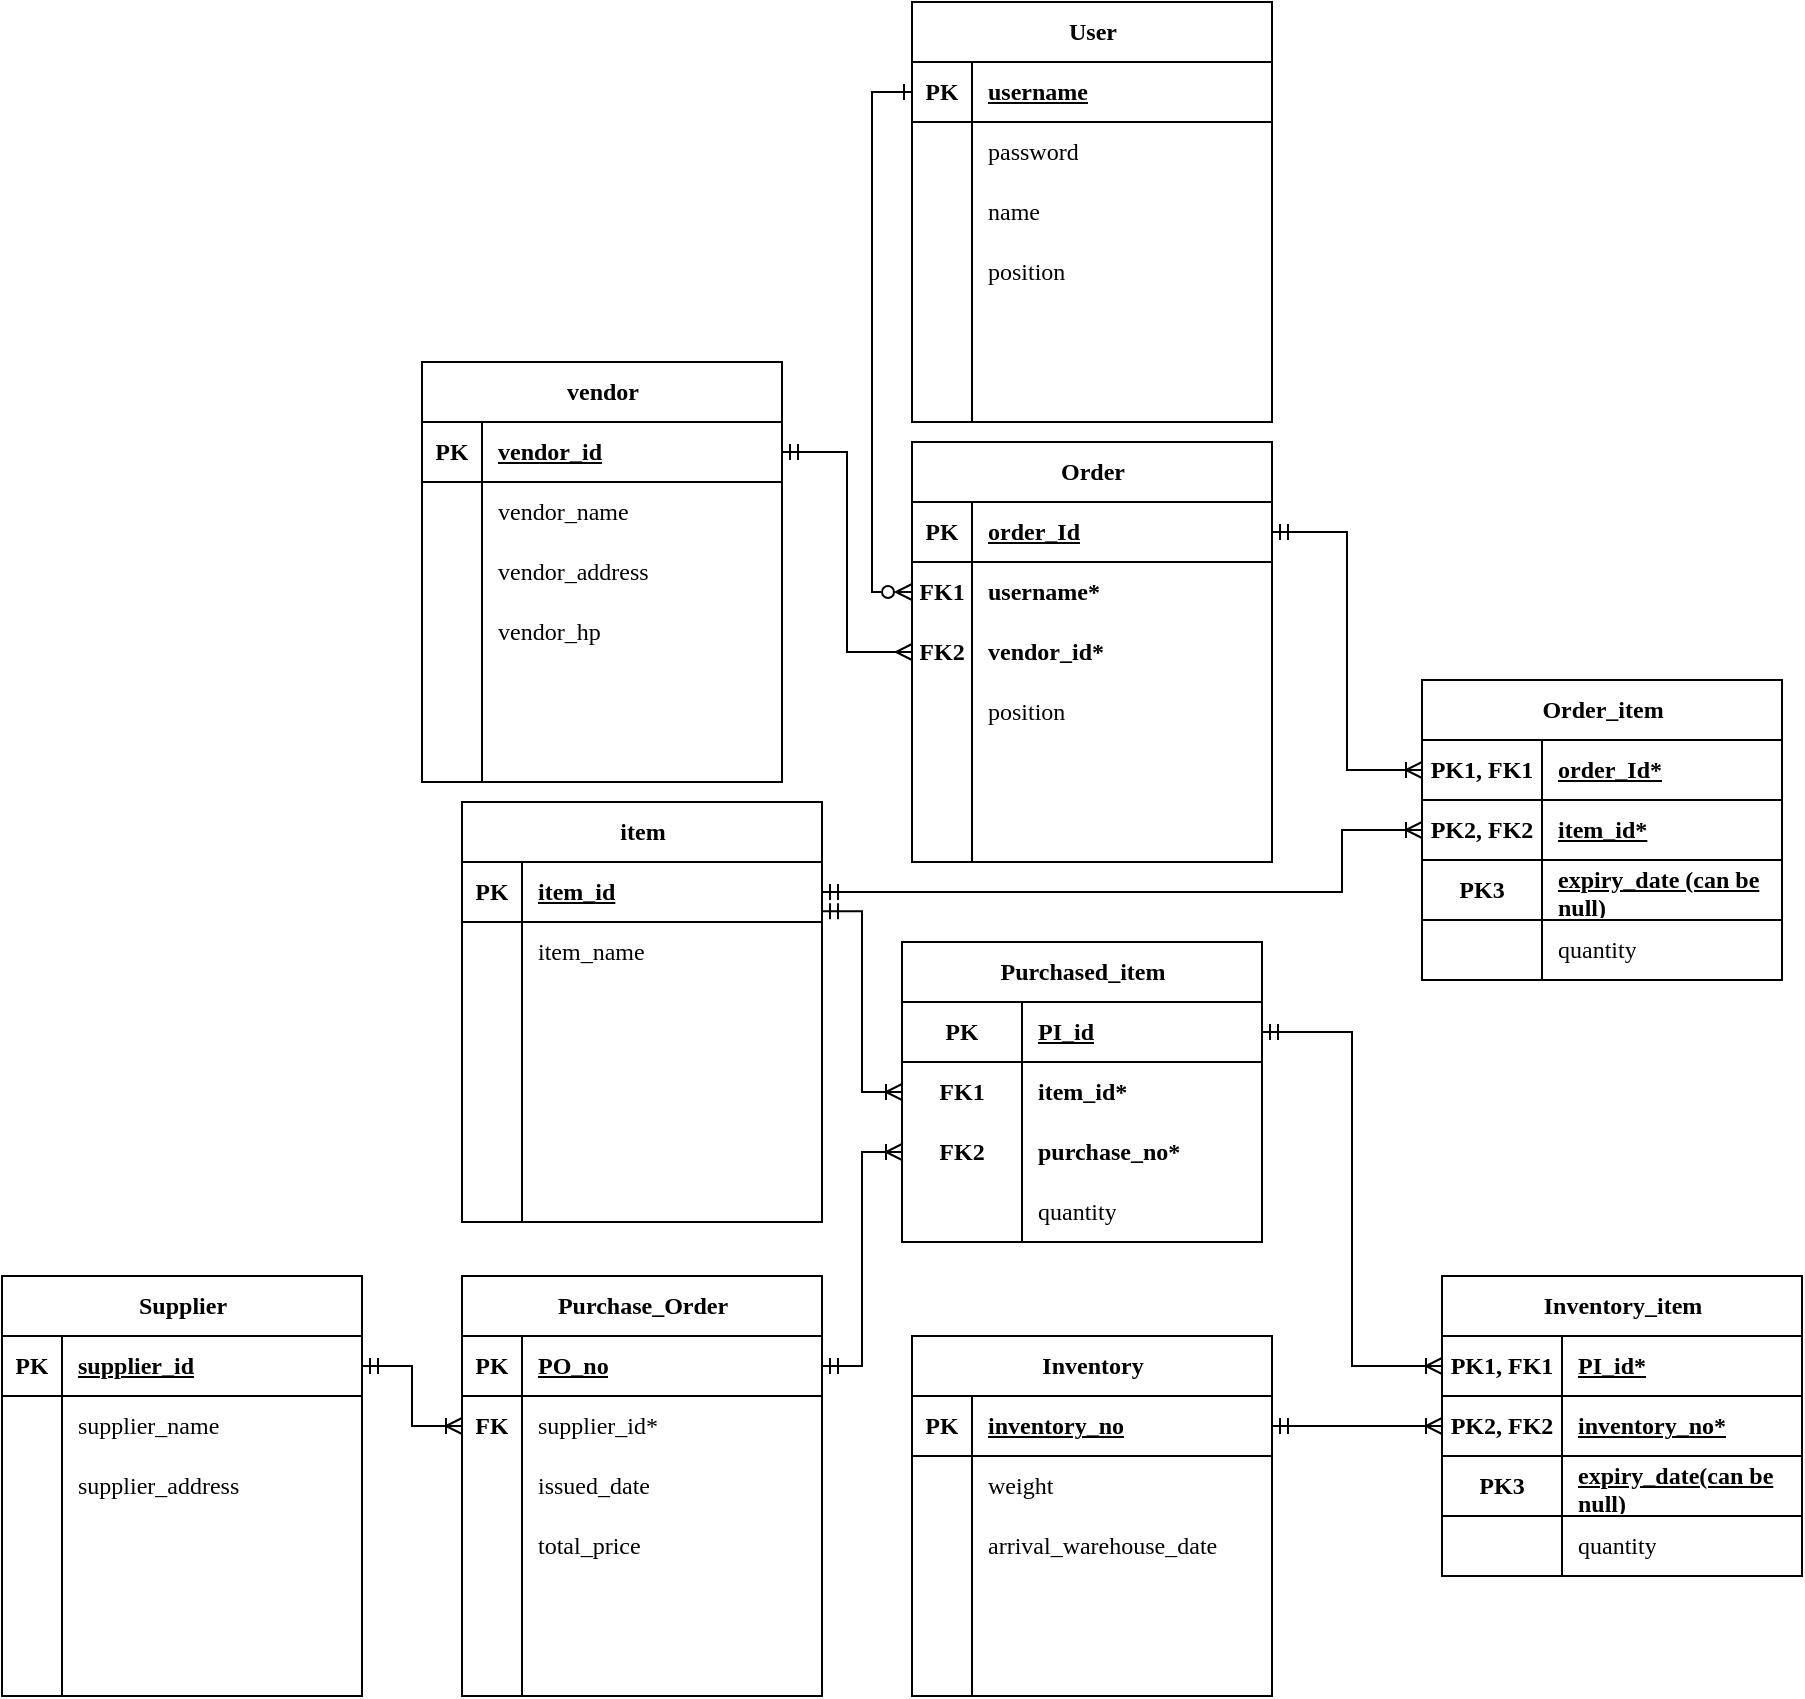 <mxfile version="24.7.6">
  <diagram name="Page-1" id="6iRBepY6DLKIBQRJRH4N">
    <mxGraphModel dx="2134" dy="1686" grid="1" gridSize="10" guides="1" tooltips="1" connect="1" arrows="1" fold="1" page="1" pageScale="1" pageWidth="1169" pageHeight="827" math="0" shadow="0">
      <root>
        <mxCell id="0" />
        <mxCell id="1" parent="0" />
        <mxCell id="N0C7vPQoPI3I1LMOIYBS-1" value="Order" style="shape=table;startSize=30;container=1;collapsible=1;childLayout=tableLayout;fixedRows=1;rowLines=0;fontStyle=1;align=center;resizeLast=1;html=1;fontFamily=MiSans;" parent="1" vertex="1">
          <mxGeometry x="585" y="190" width="180" height="210" as="geometry" />
        </mxCell>
        <mxCell id="N0C7vPQoPI3I1LMOIYBS-2" value="" style="shape=tableRow;horizontal=0;startSize=0;swimlaneHead=0;swimlaneBody=0;fillColor=none;collapsible=0;dropTarget=0;points=[[0,0.5],[1,0.5]];portConstraint=eastwest;top=0;left=0;right=0;bottom=1;fontFamily=MiSans;" parent="N0C7vPQoPI3I1LMOIYBS-1" vertex="1">
          <mxGeometry y="30" width="180" height="30" as="geometry" />
        </mxCell>
        <mxCell id="N0C7vPQoPI3I1LMOIYBS-3" value="PK" style="shape=partialRectangle;connectable=0;fillColor=none;top=0;left=0;bottom=0;right=0;fontStyle=1;overflow=hidden;whiteSpace=wrap;html=1;fontFamily=MiSans;" parent="N0C7vPQoPI3I1LMOIYBS-2" vertex="1">
          <mxGeometry width="30" height="30" as="geometry">
            <mxRectangle width="30" height="30" as="alternateBounds" />
          </mxGeometry>
        </mxCell>
        <mxCell id="N0C7vPQoPI3I1LMOIYBS-4" value="order_Id" style="shape=partialRectangle;connectable=0;fillColor=none;top=0;left=0;bottom=0;right=0;align=left;spacingLeft=6;fontStyle=5;overflow=hidden;whiteSpace=wrap;html=1;fontFamily=MiSans;" parent="N0C7vPQoPI3I1LMOIYBS-2" vertex="1">
          <mxGeometry x="30" width="150" height="30" as="geometry">
            <mxRectangle width="150" height="30" as="alternateBounds" />
          </mxGeometry>
        </mxCell>
        <mxCell id="N0C7vPQoPI3I1LMOIYBS-5" value="" style="shape=tableRow;horizontal=0;startSize=0;swimlaneHead=0;swimlaneBody=0;fillColor=none;collapsible=0;dropTarget=0;points=[[0,0.5],[1,0.5]];portConstraint=eastwest;top=0;left=0;right=0;bottom=0;fontFamily=MiSans;" parent="N0C7vPQoPI3I1LMOIYBS-1" vertex="1">
          <mxGeometry y="60" width="180" height="30" as="geometry" />
        </mxCell>
        <mxCell id="N0C7vPQoPI3I1LMOIYBS-6" value="&lt;b&gt;FK1&lt;/b&gt;" style="shape=partialRectangle;connectable=0;fillColor=none;top=0;left=0;bottom=0;right=0;editable=1;overflow=hidden;whiteSpace=wrap;html=1;fontFamily=MiSans;" parent="N0C7vPQoPI3I1LMOIYBS-5" vertex="1">
          <mxGeometry width="30" height="30" as="geometry">
            <mxRectangle width="30" height="30" as="alternateBounds" />
          </mxGeometry>
        </mxCell>
        <mxCell id="N0C7vPQoPI3I1LMOIYBS-7" value="&lt;b&gt;username*&lt;/b&gt;" style="shape=partialRectangle;connectable=0;fillColor=none;top=0;left=0;bottom=0;right=0;align=left;spacingLeft=6;overflow=hidden;whiteSpace=wrap;html=1;fontFamily=MiSans;" parent="N0C7vPQoPI3I1LMOIYBS-5" vertex="1">
          <mxGeometry x="30" width="150" height="30" as="geometry">
            <mxRectangle width="150" height="30" as="alternateBounds" />
          </mxGeometry>
        </mxCell>
        <mxCell id="N0C7vPQoPI3I1LMOIYBS-8" value="" style="shape=tableRow;horizontal=0;startSize=0;swimlaneHead=0;swimlaneBody=0;fillColor=none;collapsible=0;dropTarget=0;points=[[0,0.5],[1,0.5]];portConstraint=eastwest;top=0;left=0;right=0;bottom=0;fontFamily=MiSans;" parent="N0C7vPQoPI3I1LMOIYBS-1" vertex="1">
          <mxGeometry y="90" width="180" height="30" as="geometry" />
        </mxCell>
        <mxCell id="N0C7vPQoPI3I1LMOIYBS-9" value="&lt;b&gt;FK2&lt;/b&gt;" style="shape=partialRectangle;connectable=0;fillColor=none;top=0;left=0;bottom=0;right=0;editable=1;overflow=hidden;whiteSpace=wrap;html=1;fontFamily=MiSans;" parent="N0C7vPQoPI3I1LMOIYBS-8" vertex="1">
          <mxGeometry width="30" height="30" as="geometry">
            <mxRectangle width="30" height="30" as="alternateBounds" />
          </mxGeometry>
        </mxCell>
        <mxCell id="N0C7vPQoPI3I1LMOIYBS-10" value="&lt;b&gt;vendor_id*&lt;/b&gt;" style="shape=partialRectangle;connectable=0;fillColor=none;top=0;left=0;bottom=0;right=0;align=left;spacingLeft=6;overflow=hidden;whiteSpace=wrap;html=1;fontFamily=MiSans;" parent="N0C7vPQoPI3I1LMOIYBS-8" vertex="1">
          <mxGeometry x="30" width="150" height="30" as="geometry">
            <mxRectangle width="150" height="30" as="alternateBounds" />
          </mxGeometry>
        </mxCell>
        <mxCell id="N0C7vPQoPI3I1LMOIYBS-11" value="" style="shape=tableRow;horizontal=0;startSize=0;swimlaneHead=0;swimlaneBody=0;fillColor=none;collapsible=0;dropTarget=0;points=[[0,0.5],[1,0.5]];portConstraint=eastwest;top=0;left=0;right=0;bottom=0;fontFamily=MiSans;" parent="N0C7vPQoPI3I1LMOIYBS-1" vertex="1">
          <mxGeometry y="120" width="180" height="30" as="geometry" />
        </mxCell>
        <mxCell id="N0C7vPQoPI3I1LMOIYBS-12" value="" style="shape=partialRectangle;connectable=0;fillColor=none;top=0;left=0;bottom=0;right=0;editable=1;overflow=hidden;whiteSpace=wrap;html=1;fontFamily=MiSans;" parent="N0C7vPQoPI3I1LMOIYBS-11" vertex="1">
          <mxGeometry width="30" height="30" as="geometry">
            <mxRectangle width="30" height="30" as="alternateBounds" />
          </mxGeometry>
        </mxCell>
        <mxCell id="N0C7vPQoPI3I1LMOIYBS-13" value="position" style="shape=partialRectangle;connectable=0;fillColor=none;top=0;left=0;bottom=0;right=0;align=left;spacingLeft=6;overflow=hidden;whiteSpace=wrap;html=1;fontFamily=MiSans;" parent="N0C7vPQoPI3I1LMOIYBS-11" vertex="1">
          <mxGeometry x="30" width="150" height="30" as="geometry">
            <mxRectangle width="150" height="30" as="alternateBounds" />
          </mxGeometry>
        </mxCell>
        <mxCell id="N0C7vPQoPI3I1LMOIYBS-20" style="shape=tableRow;horizontal=0;startSize=0;swimlaneHead=0;swimlaneBody=0;fillColor=none;collapsible=0;dropTarget=0;points=[[0,0.5],[1,0.5]];portConstraint=eastwest;top=0;left=0;right=0;bottom=0;fontFamily=MiSans;" parent="N0C7vPQoPI3I1LMOIYBS-1" vertex="1">
          <mxGeometry y="150" width="180" height="30" as="geometry" />
        </mxCell>
        <mxCell id="N0C7vPQoPI3I1LMOIYBS-21" style="shape=partialRectangle;connectable=0;fillColor=none;top=0;left=0;bottom=0;right=0;editable=1;overflow=hidden;whiteSpace=wrap;html=1;fontFamily=MiSans;" parent="N0C7vPQoPI3I1LMOIYBS-20" vertex="1">
          <mxGeometry width="30" height="30" as="geometry">
            <mxRectangle width="30" height="30" as="alternateBounds" />
          </mxGeometry>
        </mxCell>
        <mxCell id="N0C7vPQoPI3I1LMOIYBS-22" value="" style="shape=partialRectangle;connectable=0;fillColor=none;top=0;left=0;bottom=0;right=0;align=left;spacingLeft=6;overflow=hidden;whiteSpace=wrap;html=1;fontFamily=MiSans;" parent="N0C7vPQoPI3I1LMOIYBS-20" vertex="1">
          <mxGeometry x="30" width="150" height="30" as="geometry">
            <mxRectangle width="150" height="30" as="alternateBounds" />
          </mxGeometry>
        </mxCell>
        <mxCell id="N0C7vPQoPI3I1LMOIYBS-23" style="shape=tableRow;horizontal=0;startSize=0;swimlaneHead=0;swimlaneBody=0;fillColor=none;collapsible=0;dropTarget=0;points=[[0,0.5],[1,0.5]];portConstraint=eastwest;top=0;left=0;right=0;bottom=0;fontFamily=MiSans;" parent="N0C7vPQoPI3I1LMOIYBS-1" vertex="1">
          <mxGeometry y="180" width="180" height="30" as="geometry" />
        </mxCell>
        <mxCell id="N0C7vPQoPI3I1LMOIYBS-24" style="shape=partialRectangle;connectable=0;fillColor=none;top=0;left=0;bottom=0;right=0;editable=1;overflow=hidden;whiteSpace=wrap;html=1;fontFamily=MiSans;" parent="N0C7vPQoPI3I1LMOIYBS-23" vertex="1">
          <mxGeometry width="30" height="30" as="geometry">
            <mxRectangle width="30" height="30" as="alternateBounds" />
          </mxGeometry>
        </mxCell>
        <mxCell id="N0C7vPQoPI3I1LMOIYBS-25" value="" style="shape=partialRectangle;connectable=0;fillColor=none;top=0;left=0;bottom=0;right=0;align=left;spacingLeft=6;overflow=hidden;whiteSpace=wrap;html=1;fontFamily=MiSans;" parent="N0C7vPQoPI3I1LMOIYBS-23" vertex="1">
          <mxGeometry x="30" width="150" height="30" as="geometry">
            <mxRectangle width="150" height="30" as="alternateBounds" />
          </mxGeometry>
        </mxCell>
        <mxCell id="gvbhVrEvT8kK4fsMK6Dw-1" value="Supplier" style="shape=table;startSize=30;container=1;collapsible=1;childLayout=tableLayout;fixedRows=1;rowLines=0;fontStyle=1;align=center;resizeLast=1;html=1;fontFamily=MiSans;" parent="1" vertex="1">
          <mxGeometry x="130" y="607" width="180" height="210" as="geometry" />
        </mxCell>
        <mxCell id="gvbhVrEvT8kK4fsMK6Dw-2" value="" style="shape=tableRow;horizontal=0;startSize=0;swimlaneHead=0;swimlaneBody=0;fillColor=none;collapsible=0;dropTarget=0;points=[[0,0.5],[1,0.5]];portConstraint=eastwest;top=0;left=0;right=0;bottom=1;fontFamily=MiSans;" parent="gvbhVrEvT8kK4fsMK6Dw-1" vertex="1">
          <mxGeometry y="30" width="180" height="30" as="geometry" />
        </mxCell>
        <mxCell id="gvbhVrEvT8kK4fsMK6Dw-3" value="PK" style="shape=partialRectangle;connectable=0;fillColor=none;top=0;left=0;bottom=0;right=0;fontStyle=1;overflow=hidden;whiteSpace=wrap;html=1;fontFamily=MiSans;" parent="gvbhVrEvT8kK4fsMK6Dw-2" vertex="1">
          <mxGeometry width="30" height="30" as="geometry">
            <mxRectangle width="30" height="30" as="alternateBounds" />
          </mxGeometry>
        </mxCell>
        <mxCell id="gvbhVrEvT8kK4fsMK6Dw-4" value="supplier_id" style="shape=partialRectangle;connectable=0;fillColor=none;top=0;left=0;bottom=0;right=0;align=left;spacingLeft=6;fontStyle=5;overflow=hidden;whiteSpace=wrap;html=1;fontFamily=MiSans;" parent="gvbhVrEvT8kK4fsMK6Dw-2" vertex="1">
          <mxGeometry x="30" width="150" height="30" as="geometry">
            <mxRectangle width="150" height="30" as="alternateBounds" />
          </mxGeometry>
        </mxCell>
        <mxCell id="gvbhVrEvT8kK4fsMK6Dw-5" value="" style="shape=tableRow;horizontal=0;startSize=0;swimlaneHead=0;swimlaneBody=0;fillColor=none;collapsible=0;dropTarget=0;points=[[0,0.5],[1,0.5]];portConstraint=eastwest;top=0;left=0;right=0;bottom=0;fontFamily=MiSans;" parent="gvbhVrEvT8kK4fsMK6Dw-1" vertex="1">
          <mxGeometry y="60" width="180" height="30" as="geometry" />
        </mxCell>
        <mxCell id="gvbhVrEvT8kK4fsMK6Dw-6" value="" style="shape=partialRectangle;connectable=0;fillColor=none;top=0;left=0;bottom=0;right=0;editable=1;overflow=hidden;whiteSpace=wrap;html=1;fontFamily=MiSans;" parent="gvbhVrEvT8kK4fsMK6Dw-5" vertex="1">
          <mxGeometry width="30" height="30" as="geometry">
            <mxRectangle width="30" height="30" as="alternateBounds" />
          </mxGeometry>
        </mxCell>
        <mxCell id="gvbhVrEvT8kK4fsMK6Dw-7" value="supplier_name" style="shape=partialRectangle;connectable=0;fillColor=none;top=0;left=0;bottom=0;right=0;align=left;spacingLeft=6;overflow=hidden;whiteSpace=wrap;html=1;fontFamily=MiSans;" parent="gvbhVrEvT8kK4fsMK6Dw-5" vertex="1">
          <mxGeometry x="30" width="150" height="30" as="geometry">
            <mxRectangle width="150" height="30" as="alternateBounds" />
          </mxGeometry>
        </mxCell>
        <mxCell id="gvbhVrEvT8kK4fsMK6Dw-8" value="" style="shape=tableRow;horizontal=0;startSize=0;swimlaneHead=0;swimlaneBody=0;fillColor=none;collapsible=0;dropTarget=0;points=[[0,0.5],[1,0.5]];portConstraint=eastwest;top=0;left=0;right=0;bottom=0;fontFamily=MiSans;" parent="gvbhVrEvT8kK4fsMK6Dw-1" vertex="1">
          <mxGeometry y="90" width="180" height="30" as="geometry" />
        </mxCell>
        <mxCell id="gvbhVrEvT8kK4fsMK6Dw-9" value="" style="shape=partialRectangle;connectable=0;fillColor=none;top=0;left=0;bottom=0;right=0;editable=1;overflow=hidden;whiteSpace=wrap;html=1;fontFamily=MiSans;" parent="gvbhVrEvT8kK4fsMK6Dw-8" vertex="1">
          <mxGeometry width="30" height="30" as="geometry">
            <mxRectangle width="30" height="30" as="alternateBounds" />
          </mxGeometry>
        </mxCell>
        <mxCell id="gvbhVrEvT8kK4fsMK6Dw-10" value="supplier_address" style="shape=partialRectangle;connectable=0;fillColor=none;top=0;left=0;bottom=0;right=0;align=left;spacingLeft=6;overflow=hidden;whiteSpace=wrap;html=1;fontFamily=MiSans;" parent="gvbhVrEvT8kK4fsMK6Dw-8" vertex="1">
          <mxGeometry x="30" width="150" height="30" as="geometry">
            <mxRectangle width="150" height="30" as="alternateBounds" />
          </mxGeometry>
        </mxCell>
        <mxCell id="gvbhVrEvT8kK4fsMK6Dw-11" value="" style="shape=tableRow;horizontal=0;startSize=0;swimlaneHead=0;swimlaneBody=0;fillColor=none;collapsible=0;dropTarget=0;points=[[0,0.5],[1,0.5]];portConstraint=eastwest;top=0;left=0;right=0;bottom=0;fontFamily=MiSans;" parent="gvbhVrEvT8kK4fsMK6Dw-1" vertex="1">
          <mxGeometry y="120" width="180" height="30" as="geometry" />
        </mxCell>
        <mxCell id="gvbhVrEvT8kK4fsMK6Dw-12" value="" style="shape=partialRectangle;connectable=0;fillColor=none;top=0;left=0;bottom=0;right=0;editable=1;overflow=hidden;whiteSpace=wrap;html=1;fontFamily=MiSans;" parent="gvbhVrEvT8kK4fsMK6Dw-11" vertex="1">
          <mxGeometry width="30" height="30" as="geometry">
            <mxRectangle width="30" height="30" as="alternateBounds" />
          </mxGeometry>
        </mxCell>
        <mxCell id="gvbhVrEvT8kK4fsMK6Dw-13" value="" style="shape=partialRectangle;connectable=0;fillColor=none;top=0;left=0;bottom=0;right=0;align=left;spacingLeft=6;overflow=hidden;whiteSpace=wrap;html=1;fontFamily=MiSans;" parent="gvbhVrEvT8kK4fsMK6Dw-11" vertex="1">
          <mxGeometry x="30" width="150" height="30" as="geometry">
            <mxRectangle width="150" height="30" as="alternateBounds" />
          </mxGeometry>
        </mxCell>
        <mxCell id="gvbhVrEvT8kK4fsMK6Dw-14" style="shape=tableRow;horizontal=0;startSize=0;swimlaneHead=0;swimlaneBody=0;fillColor=none;collapsible=0;dropTarget=0;points=[[0,0.5],[1,0.5]];portConstraint=eastwest;top=0;left=0;right=0;bottom=0;fontFamily=MiSans;" parent="gvbhVrEvT8kK4fsMK6Dw-1" vertex="1">
          <mxGeometry y="150" width="180" height="30" as="geometry" />
        </mxCell>
        <mxCell id="gvbhVrEvT8kK4fsMK6Dw-15" style="shape=partialRectangle;connectable=0;fillColor=none;top=0;left=0;bottom=0;right=0;editable=1;overflow=hidden;whiteSpace=wrap;html=1;fontFamily=MiSans;" parent="gvbhVrEvT8kK4fsMK6Dw-14" vertex="1">
          <mxGeometry width="30" height="30" as="geometry">
            <mxRectangle width="30" height="30" as="alternateBounds" />
          </mxGeometry>
        </mxCell>
        <mxCell id="gvbhVrEvT8kK4fsMK6Dw-16" value="" style="shape=partialRectangle;connectable=0;fillColor=none;top=0;left=0;bottom=0;right=0;align=left;spacingLeft=6;overflow=hidden;whiteSpace=wrap;html=1;fontFamily=MiSans;" parent="gvbhVrEvT8kK4fsMK6Dw-14" vertex="1">
          <mxGeometry x="30" width="150" height="30" as="geometry">
            <mxRectangle width="150" height="30" as="alternateBounds" />
          </mxGeometry>
        </mxCell>
        <mxCell id="gvbhVrEvT8kK4fsMK6Dw-17" style="shape=tableRow;horizontal=0;startSize=0;swimlaneHead=0;swimlaneBody=0;fillColor=none;collapsible=0;dropTarget=0;points=[[0,0.5],[1,0.5]];portConstraint=eastwest;top=0;left=0;right=0;bottom=0;fontFamily=MiSans;" parent="gvbhVrEvT8kK4fsMK6Dw-1" vertex="1">
          <mxGeometry y="180" width="180" height="30" as="geometry" />
        </mxCell>
        <mxCell id="gvbhVrEvT8kK4fsMK6Dw-18" style="shape=partialRectangle;connectable=0;fillColor=none;top=0;left=0;bottom=0;right=0;editable=1;overflow=hidden;whiteSpace=wrap;html=1;fontFamily=MiSans;" parent="gvbhVrEvT8kK4fsMK6Dw-17" vertex="1">
          <mxGeometry width="30" height="30" as="geometry">
            <mxRectangle width="30" height="30" as="alternateBounds" />
          </mxGeometry>
        </mxCell>
        <mxCell id="gvbhVrEvT8kK4fsMK6Dw-19" value="" style="shape=partialRectangle;connectable=0;fillColor=none;top=0;left=0;bottom=0;right=0;align=left;spacingLeft=6;overflow=hidden;whiteSpace=wrap;html=1;fontFamily=MiSans;" parent="gvbhVrEvT8kK4fsMK6Dw-17" vertex="1">
          <mxGeometry x="30" width="150" height="30" as="geometry">
            <mxRectangle width="150" height="30" as="alternateBounds" />
          </mxGeometry>
        </mxCell>
        <mxCell id="gvbhVrEvT8kK4fsMK6Dw-20" value="item" style="shape=table;startSize=30;container=1;collapsible=1;childLayout=tableLayout;fixedRows=1;rowLines=0;fontStyle=1;align=center;resizeLast=1;html=1;fontFamily=MiSans;" parent="1" vertex="1">
          <mxGeometry x="360" y="370" width="180" height="210" as="geometry" />
        </mxCell>
        <mxCell id="gvbhVrEvT8kK4fsMK6Dw-21" value="" style="shape=tableRow;horizontal=0;startSize=0;swimlaneHead=0;swimlaneBody=0;fillColor=none;collapsible=0;dropTarget=0;points=[[0,0.5],[1,0.5]];portConstraint=eastwest;top=0;left=0;right=0;bottom=1;fontFamily=MiSans;" parent="gvbhVrEvT8kK4fsMK6Dw-20" vertex="1">
          <mxGeometry y="30" width="180" height="30" as="geometry" />
        </mxCell>
        <mxCell id="gvbhVrEvT8kK4fsMK6Dw-22" value="PK" style="shape=partialRectangle;connectable=0;fillColor=none;top=0;left=0;bottom=0;right=0;fontStyle=1;overflow=hidden;whiteSpace=wrap;html=1;fontFamily=MiSans;" parent="gvbhVrEvT8kK4fsMK6Dw-21" vertex="1">
          <mxGeometry width="30" height="30" as="geometry">
            <mxRectangle width="30" height="30" as="alternateBounds" />
          </mxGeometry>
        </mxCell>
        <mxCell id="gvbhVrEvT8kK4fsMK6Dw-23" value="item_id" style="shape=partialRectangle;connectable=0;fillColor=none;top=0;left=0;bottom=0;right=0;align=left;spacingLeft=6;fontStyle=5;overflow=hidden;whiteSpace=wrap;html=1;fontFamily=MiSans;" parent="gvbhVrEvT8kK4fsMK6Dw-21" vertex="1">
          <mxGeometry x="30" width="150" height="30" as="geometry">
            <mxRectangle width="150" height="30" as="alternateBounds" />
          </mxGeometry>
        </mxCell>
        <mxCell id="gvbhVrEvT8kK4fsMK6Dw-24" value="" style="shape=tableRow;horizontal=0;startSize=0;swimlaneHead=0;swimlaneBody=0;fillColor=none;collapsible=0;dropTarget=0;points=[[0,0.5],[1,0.5]];portConstraint=eastwest;top=0;left=0;right=0;bottom=0;fontFamily=MiSans;" parent="gvbhVrEvT8kK4fsMK6Dw-20" vertex="1">
          <mxGeometry y="60" width="180" height="30" as="geometry" />
        </mxCell>
        <mxCell id="gvbhVrEvT8kK4fsMK6Dw-25" value="" style="shape=partialRectangle;connectable=0;fillColor=none;top=0;left=0;bottom=0;right=0;editable=1;overflow=hidden;whiteSpace=wrap;html=1;fontFamily=MiSans;" parent="gvbhVrEvT8kK4fsMK6Dw-24" vertex="1">
          <mxGeometry width="30" height="30" as="geometry">
            <mxRectangle width="30" height="30" as="alternateBounds" />
          </mxGeometry>
        </mxCell>
        <mxCell id="gvbhVrEvT8kK4fsMK6Dw-26" value="item_name" style="shape=partialRectangle;connectable=0;fillColor=none;top=0;left=0;bottom=0;right=0;align=left;spacingLeft=6;overflow=hidden;whiteSpace=wrap;html=1;fontFamily=MiSans;" parent="gvbhVrEvT8kK4fsMK6Dw-24" vertex="1">
          <mxGeometry x="30" width="150" height="30" as="geometry">
            <mxRectangle width="150" height="30" as="alternateBounds" />
          </mxGeometry>
        </mxCell>
        <mxCell id="gvbhVrEvT8kK4fsMK6Dw-27" value="" style="shape=tableRow;horizontal=0;startSize=0;swimlaneHead=0;swimlaneBody=0;fillColor=none;collapsible=0;dropTarget=0;points=[[0,0.5],[1,0.5]];portConstraint=eastwest;top=0;left=0;right=0;bottom=0;fontFamily=MiSans;" parent="gvbhVrEvT8kK4fsMK6Dw-20" vertex="1">
          <mxGeometry y="90" width="180" height="30" as="geometry" />
        </mxCell>
        <mxCell id="gvbhVrEvT8kK4fsMK6Dw-28" value="" style="shape=partialRectangle;connectable=0;fillColor=none;top=0;left=0;bottom=0;right=0;editable=1;overflow=hidden;whiteSpace=wrap;html=1;fontFamily=MiSans;" parent="gvbhVrEvT8kK4fsMK6Dw-27" vertex="1">
          <mxGeometry width="30" height="30" as="geometry">
            <mxRectangle width="30" height="30" as="alternateBounds" />
          </mxGeometry>
        </mxCell>
        <mxCell id="gvbhVrEvT8kK4fsMK6Dw-29" value="" style="shape=partialRectangle;connectable=0;fillColor=none;top=0;left=0;bottom=0;right=0;align=left;spacingLeft=6;overflow=hidden;whiteSpace=wrap;html=1;fontFamily=MiSans;" parent="gvbhVrEvT8kK4fsMK6Dw-27" vertex="1">
          <mxGeometry x="30" width="150" height="30" as="geometry">
            <mxRectangle width="150" height="30" as="alternateBounds" />
          </mxGeometry>
        </mxCell>
        <mxCell id="gvbhVrEvT8kK4fsMK6Dw-30" value="" style="shape=tableRow;horizontal=0;startSize=0;swimlaneHead=0;swimlaneBody=0;fillColor=none;collapsible=0;dropTarget=0;points=[[0,0.5],[1,0.5]];portConstraint=eastwest;top=0;left=0;right=0;bottom=0;fontFamily=MiSans;" parent="gvbhVrEvT8kK4fsMK6Dw-20" vertex="1">
          <mxGeometry y="120" width="180" height="30" as="geometry" />
        </mxCell>
        <mxCell id="gvbhVrEvT8kK4fsMK6Dw-31" value="" style="shape=partialRectangle;connectable=0;fillColor=none;top=0;left=0;bottom=0;right=0;editable=1;overflow=hidden;whiteSpace=wrap;html=1;fontFamily=MiSans;" parent="gvbhVrEvT8kK4fsMK6Dw-30" vertex="1">
          <mxGeometry width="30" height="30" as="geometry">
            <mxRectangle width="30" height="30" as="alternateBounds" />
          </mxGeometry>
        </mxCell>
        <mxCell id="gvbhVrEvT8kK4fsMK6Dw-32" value="" style="shape=partialRectangle;connectable=0;fillColor=none;top=0;left=0;bottom=0;right=0;align=left;spacingLeft=6;overflow=hidden;whiteSpace=wrap;html=1;fontFamily=MiSans;" parent="gvbhVrEvT8kK4fsMK6Dw-30" vertex="1">
          <mxGeometry x="30" width="150" height="30" as="geometry">
            <mxRectangle width="150" height="30" as="alternateBounds" />
          </mxGeometry>
        </mxCell>
        <mxCell id="gvbhVrEvT8kK4fsMK6Dw-33" style="shape=tableRow;horizontal=0;startSize=0;swimlaneHead=0;swimlaneBody=0;fillColor=none;collapsible=0;dropTarget=0;points=[[0,0.5],[1,0.5]];portConstraint=eastwest;top=0;left=0;right=0;bottom=0;fontFamily=MiSans;" parent="gvbhVrEvT8kK4fsMK6Dw-20" vertex="1">
          <mxGeometry y="150" width="180" height="30" as="geometry" />
        </mxCell>
        <mxCell id="gvbhVrEvT8kK4fsMK6Dw-34" style="shape=partialRectangle;connectable=0;fillColor=none;top=0;left=0;bottom=0;right=0;editable=1;overflow=hidden;whiteSpace=wrap;html=1;fontFamily=MiSans;" parent="gvbhVrEvT8kK4fsMK6Dw-33" vertex="1">
          <mxGeometry width="30" height="30" as="geometry">
            <mxRectangle width="30" height="30" as="alternateBounds" />
          </mxGeometry>
        </mxCell>
        <mxCell id="gvbhVrEvT8kK4fsMK6Dw-35" value="" style="shape=partialRectangle;connectable=0;fillColor=none;top=0;left=0;bottom=0;right=0;align=left;spacingLeft=6;overflow=hidden;whiteSpace=wrap;html=1;fontFamily=MiSans;" parent="gvbhVrEvT8kK4fsMK6Dw-33" vertex="1">
          <mxGeometry x="30" width="150" height="30" as="geometry">
            <mxRectangle width="150" height="30" as="alternateBounds" />
          </mxGeometry>
        </mxCell>
        <mxCell id="gvbhVrEvT8kK4fsMK6Dw-36" style="shape=tableRow;horizontal=0;startSize=0;swimlaneHead=0;swimlaneBody=0;fillColor=none;collapsible=0;dropTarget=0;points=[[0,0.5],[1,0.5]];portConstraint=eastwest;top=0;left=0;right=0;bottom=0;fontFamily=MiSans;" parent="gvbhVrEvT8kK4fsMK6Dw-20" vertex="1">
          <mxGeometry y="180" width="180" height="30" as="geometry" />
        </mxCell>
        <mxCell id="gvbhVrEvT8kK4fsMK6Dw-37" style="shape=partialRectangle;connectable=0;fillColor=none;top=0;left=0;bottom=0;right=0;editable=1;overflow=hidden;whiteSpace=wrap;html=1;fontFamily=MiSans;" parent="gvbhVrEvT8kK4fsMK6Dw-36" vertex="1">
          <mxGeometry width="30" height="30" as="geometry">
            <mxRectangle width="30" height="30" as="alternateBounds" />
          </mxGeometry>
        </mxCell>
        <mxCell id="gvbhVrEvT8kK4fsMK6Dw-38" value="" style="shape=partialRectangle;connectable=0;fillColor=none;top=0;left=0;bottom=0;right=0;align=left;spacingLeft=6;overflow=hidden;whiteSpace=wrap;html=1;fontFamily=MiSans;" parent="gvbhVrEvT8kK4fsMK6Dw-36" vertex="1">
          <mxGeometry x="30" width="150" height="30" as="geometry">
            <mxRectangle width="150" height="30" as="alternateBounds" />
          </mxGeometry>
        </mxCell>
        <mxCell id="gvbhVrEvT8kK4fsMK6Dw-39" value="Inventory" style="shape=table;startSize=30;container=1;collapsible=1;childLayout=tableLayout;fixedRows=1;rowLines=0;fontStyle=1;align=center;resizeLast=1;html=1;fontFamily=MiSans;" parent="1" vertex="1">
          <mxGeometry x="585" y="637" width="180" height="180" as="geometry" />
        </mxCell>
        <mxCell id="gvbhVrEvT8kK4fsMK6Dw-40" value="" style="shape=tableRow;horizontal=0;startSize=0;swimlaneHead=0;swimlaneBody=0;fillColor=none;collapsible=0;dropTarget=0;points=[[0,0.5],[1,0.5]];portConstraint=eastwest;top=0;left=0;right=0;bottom=1;fontFamily=MiSans;" parent="gvbhVrEvT8kK4fsMK6Dw-39" vertex="1">
          <mxGeometry y="30" width="180" height="30" as="geometry" />
        </mxCell>
        <mxCell id="gvbhVrEvT8kK4fsMK6Dw-41" value="PK" style="shape=partialRectangle;connectable=0;fillColor=none;top=0;left=0;bottom=0;right=0;fontStyle=1;overflow=hidden;whiteSpace=wrap;html=1;fontFamily=MiSans;" parent="gvbhVrEvT8kK4fsMK6Dw-40" vertex="1">
          <mxGeometry width="30" height="30" as="geometry">
            <mxRectangle width="30" height="30" as="alternateBounds" />
          </mxGeometry>
        </mxCell>
        <mxCell id="gvbhVrEvT8kK4fsMK6Dw-42" value="inventory_no" style="shape=partialRectangle;connectable=0;fillColor=none;top=0;left=0;bottom=0;right=0;align=left;spacingLeft=6;fontStyle=5;overflow=hidden;whiteSpace=wrap;html=1;fontFamily=MiSans;" parent="gvbhVrEvT8kK4fsMK6Dw-40" vertex="1">
          <mxGeometry x="30" width="150" height="30" as="geometry">
            <mxRectangle width="150" height="30" as="alternateBounds" />
          </mxGeometry>
        </mxCell>
        <mxCell id="gvbhVrEvT8kK4fsMK6Dw-46" value="" style="shape=tableRow;horizontal=0;startSize=0;swimlaneHead=0;swimlaneBody=0;fillColor=none;collapsible=0;dropTarget=0;points=[[0,0.5],[1,0.5]];portConstraint=eastwest;top=0;left=0;right=0;bottom=0;fontFamily=MiSans;" parent="gvbhVrEvT8kK4fsMK6Dw-39" vertex="1">
          <mxGeometry y="60" width="180" height="30" as="geometry" />
        </mxCell>
        <mxCell id="gvbhVrEvT8kK4fsMK6Dw-47" value="" style="shape=partialRectangle;connectable=0;fillColor=none;top=0;left=0;bottom=0;right=0;editable=1;overflow=hidden;whiteSpace=wrap;html=1;fontFamily=MiSans;" parent="gvbhVrEvT8kK4fsMK6Dw-46" vertex="1">
          <mxGeometry width="30" height="30" as="geometry">
            <mxRectangle width="30" height="30" as="alternateBounds" />
          </mxGeometry>
        </mxCell>
        <mxCell id="gvbhVrEvT8kK4fsMK6Dw-48" value="weight" style="shape=partialRectangle;connectable=0;fillColor=none;top=0;left=0;bottom=0;right=0;align=left;spacingLeft=6;overflow=hidden;whiteSpace=wrap;html=1;fontFamily=MiSans;" parent="gvbhVrEvT8kK4fsMK6Dw-46" vertex="1">
          <mxGeometry x="30" width="150" height="30" as="geometry">
            <mxRectangle width="150" height="30" as="alternateBounds" />
          </mxGeometry>
        </mxCell>
        <mxCell id="gvbhVrEvT8kK4fsMK6Dw-49" value="" style="shape=tableRow;horizontal=0;startSize=0;swimlaneHead=0;swimlaneBody=0;fillColor=none;collapsible=0;dropTarget=0;points=[[0,0.5],[1,0.5]];portConstraint=eastwest;top=0;left=0;right=0;bottom=0;fontFamily=MiSans;" parent="gvbhVrEvT8kK4fsMK6Dw-39" vertex="1">
          <mxGeometry y="90" width="180" height="30" as="geometry" />
        </mxCell>
        <mxCell id="gvbhVrEvT8kK4fsMK6Dw-50" value="" style="shape=partialRectangle;connectable=0;fillColor=none;top=0;left=0;bottom=0;right=0;editable=1;overflow=hidden;whiteSpace=wrap;html=1;fontFamily=MiSans;" parent="gvbhVrEvT8kK4fsMK6Dw-49" vertex="1">
          <mxGeometry width="30" height="30" as="geometry">
            <mxRectangle width="30" height="30" as="alternateBounds" />
          </mxGeometry>
        </mxCell>
        <mxCell id="gvbhVrEvT8kK4fsMK6Dw-51" value="arrival_warehouse_date" style="shape=partialRectangle;connectable=0;fillColor=none;top=0;left=0;bottom=0;right=0;align=left;spacingLeft=6;overflow=hidden;whiteSpace=wrap;html=1;fontFamily=MiSans;" parent="gvbhVrEvT8kK4fsMK6Dw-49" vertex="1">
          <mxGeometry x="30" width="150" height="30" as="geometry">
            <mxRectangle width="150" height="30" as="alternateBounds" />
          </mxGeometry>
        </mxCell>
        <mxCell id="gvbhVrEvT8kK4fsMK6Dw-52" style="shape=tableRow;horizontal=0;startSize=0;swimlaneHead=0;swimlaneBody=0;fillColor=none;collapsible=0;dropTarget=0;points=[[0,0.5],[1,0.5]];portConstraint=eastwest;top=0;left=0;right=0;bottom=0;fontFamily=MiSans;" parent="gvbhVrEvT8kK4fsMK6Dw-39" vertex="1">
          <mxGeometry y="120" width="180" height="30" as="geometry" />
        </mxCell>
        <mxCell id="gvbhVrEvT8kK4fsMK6Dw-53" style="shape=partialRectangle;connectable=0;fillColor=none;top=0;left=0;bottom=0;right=0;editable=1;overflow=hidden;whiteSpace=wrap;html=1;fontFamily=MiSans;" parent="gvbhVrEvT8kK4fsMK6Dw-52" vertex="1">
          <mxGeometry width="30" height="30" as="geometry">
            <mxRectangle width="30" height="30" as="alternateBounds" />
          </mxGeometry>
        </mxCell>
        <mxCell id="gvbhVrEvT8kK4fsMK6Dw-54" value="" style="shape=partialRectangle;connectable=0;fillColor=none;top=0;left=0;bottom=0;right=0;align=left;spacingLeft=6;overflow=hidden;whiteSpace=wrap;html=1;fontFamily=MiSans;" parent="gvbhVrEvT8kK4fsMK6Dw-52" vertex="1">
          <mxGeometry x="30" width="150" height="30" as="geometry">
            <mxRectangle width="150" height="30" as="alternateBounds" />
          </mxGeometry>
        </mxCell>
        <mxCell id="gvbhVrEvT8kK4fsMK6Dw-55" style="shape=tableRow;horizontal=0;startSize=0;swimlaneHead=0;swimlaneBody=0;fillColor=none;collapsible=0;dropTarget=0;points=[[0,0.5],[1,0.5]];portConstraint=eastwest;top=0;left=0;right=0;bottom=0;fontFamily=MiSans;" parent="gvbhVrEvT8kK4fsMK6Dw-39" vertex="1">
          <mxGeometry y="150" width="180" height="30" as="geometry" />
        </mxCell>
        <mxCell id="gvbhVrEvT8kK4fsMK6Dw-56" style="shape=partialRectangle;connectable=0;fillColor=none;top=0;left=0;bottom=0;right=0;editable=1;overflow=hidden;whiteSpace=wrap;html=1;fontFamily=MiSans;" parent="gvbhVrEvT8kK4fsMK6Dw-55" vertex="1">
          <mxGeometry width="30" height="30" as="geometry">
            <mxRectangle width="30" height="30" as="alternateBounds" />
          </mxGeometry>
        </mxCell>
        <mxCell id="gvbhVrEvT8kK4fsMK6Dw-57" value="" style="shape=partialRectangle;connectable=0;fillColor=none;top=0;left=0;bottom=0;right=0;align=left;spacingLeft=6;overflow=hidden;whiteSpace=wrap;html=1;fontFamily=MiSans;" parent="gvbhVrEvT8kK4fsMK6Dw-55" vertex="1">
          <mxGeometry x="30" width="150" height="30" as="geometry">
            <mxRectangle width="150" height="30" as="alternateBounds" />
          </mxGeometry>
        </mxCell>
        <mxCell id="gvbhVrEvT8kK4fsMK6Dw-58" value="Purchase_Order" style="shape=table;startSize=30;container=1;collapsible=1;childLayout=tableLayout;fixedRows=1;rowLines=0;fontStyle=1;align=center;resizeLast=1;html=1;fontFamily=MiSans;" parent="1" vertex="1">
          <mxGeometry x="360" y="607" width="180" height="210" as="geometry" />
        </mxCell>
        <mxCell id="gvbhVrEvT8kK4fsMK6Dw-59" value="" style="shape=tableRow;horizontal=0;startSize=0;swimlaneHead=0;swimlaneBody=0;fillColor=none;collapsible=0;dropTarget=0;points=[[0,0.5],[1,0.5]];portConstraint=eastwest;top=0;left=0;right=0;bottom=1;fontFamily=MiSans;" parent="gvbhVrEvT8kK4fsMK6Dw-58" vertex="1">
          <mxGeometry y="30" width="180" height="30" as="geometry" />
        </mxCell>
        <mxCell id="gvbhVrEvT8kK4fsMK6Dw-60" value="PK" style="shape=partialRectangle;connectable=0;fillColor=none;top=0;left=0;bottom=0;right=0;fontStyle=1;overflow=hidden;whiteSpace=wrap;html=1;fontFamily=MiSans;" parent="gvbhVrEvT8kK4fsMK6Dw-59" vertex="1">
          <mxGeometry width="30" height="30" as="geometry">
            <mxRectangle width="30" height="30" as="alternateBounds" />
          </mxGeometry>
        </mxCell>
        <mxCell id="gvbhVrEvT8kK4fsMK6Dw-61" value="PO_no" style="shape=partialRectangle;connectable=0;fillColor=none;top=0;left=0;bottom=0;right=0;align=left;spacingLeft=6;fontStyle=5;overflow=hidden;whiteSpace=wrap;html=1;fontFamily=MiSans;" parent="gvbhVrEvT8kK4fsMK6Dw-59" vertex="1">
          <mxGeometry x="30" width="150" height="30" as="geometry">
            <mxRectangle width="150" height="30" as="alternateBounds" />
          </mxGeometry>
        </mxCell>
        <mxCell id="gvbhVrEvT8kK4fsMK6Dw-62" value="" style="shape=tableRow;horizontal=0;startSize=0;swimlaneHead=0;swimlaneBody=0;fillColor=none;collapsible=0;dropTarget=0;points=[[0,0.5],[1,0.5]];portConstraint=eastwest;top=0;left=0;right=0;bottom=0;fontFamily=MiSans;" parent="gvbhVrEvT8kK4fsMK6Dw-58" vertex="1">
          <mxGeometry y="60" width="180" height="30" as="geometry" />
        </mxCell>
        <mxCell id="gvbhVrEvT8kK4fsMK6Dw-63" value="&lt;b&gt;FK&lt;/b&gt;" style="shape=partialRectangle;connectable=0;fillColor=none;top=0;left=0;bottom=0;right=0;editable=1;overflow=hidden;whiteSpace=wrap;html=1;fontFamily=MiSans;" parent="gvbhVrEvT8kK4fsMK6Dw-62" vertex="1">
          <mxGeometry width="30" height="30" as="geometry">
            <mxRectangle width="30" height="30" as="alternateBounds" />
          </mxGeometry>
        </mxCell>
        <mxCell id="gvbhVrEvT8kK4fsMK6Dw-64" value="supplier_id*" style="shape=partialRectangle;connectable=0;fillColor=none;top=0;left=0;bottom=0;right=0;align=left;spacingLeft=6;overflow=hidden;whiteSpace=wrap;html=1;fontFamily=MiSans;" parent="gvbhVrEvT8kK4fsMK6Dw-62" vertex="1">
          <mxGeometry x="30" width="150" height="30" as="geometry">
            <mxRectangle width="150" height="30" as="alternateBounds" />
          </mxGeometry>
        </mxCell>
        <mxCell id="gvbhVrEvT8kK4fsMK6Dw-65" value="" style="shape=tableRow;horizontal=0;startSize=0;swimlaneHead=0;swimlaneBody=0;fillColor=none;collapsible=0;dropTarget=0;points=[[0,0.5],[1,0.5]];portConstraint=eastwest;top=0;left=0;right=0;bottom=0;fontFamily=MiSans;" parent="gvbhVrEvT8kK4fsMK6Dw-58" vertex="1">
          <mxGeometry y="90" width="180" height="30" as="geometry" />
        </mxCell>
        <mxCell id="gvbhVrEvT8kK4fsMK6Dw-66" value="" style="shape=partialRectangle;connectable=0;fillColor=none;top=0;left=0;bottom=0;right=0;editable=1;overflow=hidden;whiteSpace=wrap;html=1;fontFamily=MiSans;" parent="gvbhVrEvT8kK4fsMK6Dw-65" vertex="1">
          <mxGeometry width="30" height="30" as="geometry">
            <mxRectangle width="30" height="30" as="alternateBounds" />
          </mxGeometry>
        </mxCell>
        <mxCell id="gvbhVrEvT8kK4fsMK6Dw-67" value="issued_date" style="shape=partialRectangle;connectable=0;fillColor=none;top=0;left=0;bottom=0;right=0;align=left;spacingLeft=6;overflow=hidden;whiteSpace=wrap;html=1;fontFamily=MiSans;" parent="gvbhVrEvT8kK4fsMK6Dw-65" vertex="1">
          <mxGeometry x="30" width="150" height="30" as="geometry">
            <mxRectangle width="150" height="30" as="alternateBounds" />
          </mxGeometry>
        </mxCell>
        <mxCell id="gvbhVrEvT8kK4fsMK6Dw-68" value="" style="shape=tableRow;horizontal=0;startSize=0;swimlaneHead=0;swimlaneBody=0;fillColor=none;collapsible=0;dropTarget=0;points=[[0,0.5],[1,0.5]];portConstraint=eastwest;top=0;left=0;right=0;bottom=0;fontFamily=MiSans;" parent="gvbhVrEvT8kK4fsMK6Dw-58" vertex="1">
          <mxGeometry y="120" width="180" height="30" as="geometry" />
        </mxCell>
        <mxCell id="gvbhVrEvT8kK4fsMK6Dw-69" value="" style="shape=partialRectangle;connectable=0;fillColor=none;top=0;left=0;bottom=0;right=0;editable=1;overflow=hidden;whiteSpace=wrap;html=1;fontFamily=MiSans;" parent="gvbhVrEvT8kK4fsMK6Dw-68" vertex="1">
          <mxGeometry width="30" height="30" as="geometry">
            <mxRectangle width="30" height="30" as="alternateBounds" />
          </mxGeometry>
        </mxCell>
        <mxCell id="gvbhVrEvT8kK4fsMK6Dw-70" value="total_price" style="shape=partialRectangle;connectable=0;fillColor=none;top=0;left=0;bottom=0;right=0;align=left;spacingLeft=6;overflow=hidden;whiteSpace=wrap;html=1;fontFamily=MiSans;" parent="gvbhVrEvT8kK4fsMK6Dw-68" vertex="1">
          <mxGeometry x="30" width="150" height="30" as="geometry">
            <mxRectangle width="150" height="30" as="alternateBounds" />
          </mxGeometry>
        </mxCell>
        <mxCell id="gvbhVrEvT8kK4fsMK6Dw-71" style="shape=tableRow;horizontal=0;startSize=0;swimlaneHead=0;swimlaneBody=0;fillColor=none;collapsible=0;dropTarget=0;points=[[0,0.5],[1,0.5]];portConstraint=eastwest;top=0;left=0;right=0;bottom=0;fontFamily=MiSans;" parent="gvbhVrEvT8kK4fsMK6Dw-58" vertex="1">
          <mxGeometry y="150" width="180" height="30" as="geometry" />
        </mxCell>
        <mxCell id="gvbhVrEvT8kK4fsMK6Dw-72" style="shape=partialRectangle;connectable=0;fillColor=none;top=0;left=0;bottom=0;right=0;editable=1;overflow=hidden;whiteSpace=wrap;html=1;fontFamily=MiSans;" parent="gvbhVrEvT8kK4fsMK6Dw-71" vertex="1">
          <mxGeometry width="30" height="30" as="geometry">
            <mxRectangle width="30" height="30" as="alternateBounds" />
          </mxGeometry>
        </mxCell>
        <mxCell id="gvbhVrEvT8kK4fsMK6Dw-73" value="" style="shape=partialRectangle;connectable=0;fillColor=none;top=0;left=0;bottom=0;right=0;align=left;spacingLeft=6;overflow=hidden;whiteSpace=wrap;html=1;fontFamily=MiSans;" parent="gvbhVrEvT8kK4fsMK6Dw-71" vertex="1">
          <mxGeometry x="30" width="150" height="30" as="geometry">
            <mxRectangle width="150" height="30" as="alternateBounds" />
          </mxGeometry>
        </mxCell>
        <mxCell id="gvbhVrEvT8kK4fsMK6Dw-74" style="shape=tableRow;horizontal=0;startSize=0;swimlaneHead=0;swimlaneBody=0;fillColor=none;collapsible=0;dropTarget=0;points=[[0,0.5],[1,0.5]];portConstraint=eastwest;top=0;left=0;right=0;bottom=0;fontFamily=MiSans;" parent="gvbhVrEvT8kK4fsMK6Dw-58" vertex="1">
          <mxGeometry y="180" width="180" height="30" as="geometry" />
        </mxCell>
        <mxCell id="gvbhVrEvT8kK4fsMK6Dw-75" style="shape=partialRectangle;connectable=0;fillColor=none;top=0;left=0;bottom=0;right=0;editable=1;overflow=hidden;whiteSpace=wrap;html=1;fontFamily=MiSans;" parent="gvbhVrEvT8kK4fsMK6Dw-74" vertex="1">
          <mxGeometry width="30" height="30" as="geometry">
            <mxRectangle width="30" height="30" as="alternateBounds" />
          </mxGeometry>
        </mxCell>
        <mxCell id="gvbhVrEvT8kK4fsMK6Dw-76" value="" style="shape=partialRectangle;connectable=0;fillColor=none;top=0;left=0;bottom=0;right=0;align=left;spacingLeft=6;overflow=hidden;whiteSpace=wrap;html=1;fontFamily=MiSans;" parent="gvbhVrEvT8kK4fsMK6Dw-74" vertex="1">
          <mxGeometry x="30" width="150" height="30" as="geometry">
            <mxRectangle width="150" height="30" as="alternateBounds" />
          </mxGeometry>
        </mxCell>
        <mxCell id="gvbhVrEvT8kK4fsMK6Dw-77" style="edgeStyle=orthogonalEdgeStyle;rounded=0;orthogonalLoop=1;jettySize=auto;html=1;entryX=1;entryY=0.5;entryDx=0;entryDy=0;startArrow=ERoneToMany;startFill=0;endArrow=ERmandOne;endFill=0;" parent="1" source="gvbhVrEvT8kK4fsMK6Dw-62" target="gvbhVrEvT8kK4fsMK6Dw-2" edge="1">
          <mxGeometry relative="1" as="geometry" />
        </mxCell>
        <mxCell id="gvbhVrEvT8kK4fsMK6Dw-78" value="Purchased_item" style="shape=table;startSize=30;container=1;collapsible=1;childLayout=tableLayout;fixedRows=1;rowLines=0;fontStyle=1;align=center;resizeLast=1;html=1;fontFamily=MiSans;" parent="1" vertex="1">
          <mxGeometry x="580" y="440" width="180" height="150" as="geometry" />
        </mxCell>
        <mxCell id="v0VjtXm01VC2O_up3jv--58" style="shape=tableRow;horizontal=0;startSize=0;swimlaneHead=0;swimlaneBody=0;fillColor=none;collapsible=0;dropTarget=0;points=[[0,0.5],[1,0.5]];portConstraint=eastwest;top=0;left=0;right=0;bottom=1;fontFamily=MiSans;" vertex="1" parent="gvbhVrEvT8kK4fsMK6Dw-78">
          <mxGeometry y="30" width="180" height="30" as="geometry" />
        </mxCell>
        <mxCell id="v0VjtXm01VC2O_up3jv--59" value="PK" style="shape=partialRectangle;connectable=0;fillColor=none;top=0;left=0;bottom=0;right=0;fontStyle=1;overflow=hidden;whiteSpace=wrap;html=1;fontFamily=MiSans;" vertex="1" parent="v0VjtXm01VC2O_up3jv--58">
          <mxGeometry width="60" height="30" as="geometry">
            <mxRectangle width="60" height="30" as="alternateBounds" />
          </mxGeometry>
        </mxCell>
        <mxCell id="v0VjtXm01VC2O_up3jv--60" value="PI_id" style="shape=partialRectangle;connectable=0;fillColor=none;top=0;left=0;bottom=0;right=0;align=left;spacingLeft=6;fontStyle=5;overflow=hidden;whiteSpace=wrap;html=1;fontFamily=MiSans;" vertex="1" parent="v0VjtXm01VC2O_up3jv--58">
          <mxGeometry x="60" width="120" height="30" as="geometry">
            <mxRectangle width="120" height="30" as="alternateBounds" />
          </mxGeometry>
        </mxCell>
        <mxCell id="v0VjtXm01VC2O_up3jv--61" style="shape=tableRow;horizontal=0;startSize=0;swimlaneHead=0;swimlaneBody=0;fillColor=none;collapsible=0;dropTarget=0;points=[[0,0.5],[1,0.5]];portConstraint=eastwest;top=0;left=0;right=0;bottom=0;fontFamily=MiSans;swimlaneFillColor=none;strokeWidth=1;rounded=0;strokeColor=default;swimlaneLine=1;perimeterSpacing=0;labelBorderColor=none;" vertex="1" parent="gvbhVrEvT8kK4fsMK6Dw-78">
          <mxGeometry y="60" width="180" height="30" as="geometry" />
        </mxCell>
        <mxCell id="v0VjtXm01VC2O_up3jv--62" value="&lt;span style=&quot;font-weight: 700;&quot;&gt;FK1&lt;/span&gt;" style="shape=partialRectangle;connectable=0;fillColor=none;top=0;left=0;bottom=0;right=0;editable=1;overflow=hidden;whiteSpace=wrap;html=1;fontFamily=MiSans;strokeWidth=1;strokeColor=#000000;" vertex="1" parent="v0VjtXm01VC2O_up3jv--61">
          <mxGeometry width="60" height="30" as="geometry">
            <mxRectangle width="60" height="30" as="alternateBounds" />
          </mxGeometry>
        </mxCell>
        <mxCell id="v0VjtXm01VC2O_up3jv--63" value="&lt;b&gt;item_id*&lt;/b&gt;" style="shape=partialRectangle;connectable=0;fillColor=none;top=0;left=0;bottom=0;right=0;align=left;spacingLeft=6;overflow=hidden;whiteSpace=wrap;html=1;fontFamily=MiSans;strokeWidth=1;strokeColor=#000000;" vertex="1" parent="v0VjtXm01VC2O_up3jv--61">
          <mxGeometry x="60" width="120" height="30" as="geometry">
            <mxRectangle width="120" height="30" as="alternateBounds" />
          </mxGeometry>
        </mxCell>
        <mxCell id="v0VjtXm01VC2O_up3jv--64" style="shape=tableRow;horizontal=0;startSize=0;swimlaneHead=0;swimlaneBody=0;fillColor=none;collapsible=0;dropTarget=0;points=[[0,0.5],[1,0.5]];portConstraint=eastwest;top=0;left=0;right=0;bottom=0;fontFamily=MiSans;swimlaneFillColor=none;strokeWidth=1;rounded=0;strokeColor=default;swimlaneLine=1;perimeterSpacing=0;labelBorderColor=none;" vertex="1" parent="gvbhVrEvT8kK4fsMK6Dw-78">
          <mxGeometry y="90" width="180" height="30" as="geometry" />
        </mxCell>
        <mxCell id="v0VjtXm01VC2O_up3jv--65" value="&lt;span style=&quot;font-weight: 700;&quot;&gt;FK2&lt;/span&gt;" style="shape=partialRectangle;connectable=0;fillColor=none;top=0;left=0;bottom=0;right=0;editable=1;overflow=hidden;whiteSpace=wrap;html=1;fontFamily=MiSans;strokeWidth=1;strokeColor=#000000;" vertex="1" parent="v0VjtXm01VC2O_up3jv--64">
          <mxGeometry width="60" height="30" as="geometry">
            <mxRectangle width="60" height="30" as="alternateBounds" />
          </mxGeometry>
        </mxCell>
        <mxCell id="v0VjtXm01VC2O_up3jv--66" value="&lt;span style=&quot;font-weight: 700;&quot;&gt;purchase_no*&lt;/span&gt;" style="shape=partialRectangle;connectable=0;fillColor=none;top=0;left=0;bottom=0;right=0;align=left;spacingLeft=6;overflow=hidden;whiteSpace=wrap;html=1;fontFamily=MiSans;strokeWidth=1;strokeColor=#000000;" vertex="1" parent="v0VjtXm01VC2O_up3jv--64">
          <mxGeometry x="60" width="120" height="30" as="geometry">
            <mxRectangle width="120" height="30" as="alternateBounds" />
          </mxGeometry>
        </mxCell>
        <mxCell id="gvbhVrEvT8kK4fsMK6Dw-91" style="shape=tableRow;horizontal=0;startSize=0;swimlaneHead=0;swimlaneBody=0;fillColor=none;collapsible=0;dropTarget=0;points=[[0,0.5],[1,0.5]];portConstraint=eastwest;top=0;left=0;right=0;bottom=0;fontFamily=MiSans;" parent="gvbhVrEvT8kK4fsMK6Dw-78" vertex="1">
          <mxGeometry y="120" width="180" height="30" as="geometry" />
        </mxCell>
        <mxCell id="gvbhVrEvT8kK4fsMK6Dw-92" style="shape=partialRectangle;connectable=0;fillColor=none;top=0;left=0;bottom=0;right=0;editable=1;overflow=hidden;whiteSpace=wrap;html=1;fontFamily=MiSans;" parent="gvbhVrEvT8kK4fsMK6Dw-91" vertex="1">
          <mxGeometry width="60" height="30" as="geometry">
            <mxRectangle width="60" height="30" as="alternateBounds" />
          </mxGeometry>
        </mxCell>
        <mxCell id="gvbhVrEvT8kK4fsMK6Dw-93" value="quantity" style="shape=partialRectangle;connectable=0;fillColor=none;top=0;left=0;bottom=0;right=0;align=left;spacingLeft=6;overflow=hidden;whiteSpace=wrap;html=1;fontFamily=MiSans;" parent="gvbhVrEvT8kK4fsMK6Dw-91" vertex="1">
          <mxGeometry x="60" width="120" height="30" as="geometry">
            <mxRectangle width="120" height="30" as="alternateBounds" />
          </mxGeometry>
        </mxCell>
        <mxCell id="gvbhVrEvT8kK4fsMK6Dw-104" style="edgeStyle=orthogonalEdgeStyle;rounded=0;orthogonalLoop=1;jettySize=auto;html=1;entryX=0;entryY=0.5;entryDx=0;entryDy=0;endArrow=ERmany;endFill=0;startArrow=ERmandOne;startFill=0;" parent="1" source="gvbhVrEvT8kK4fsMK6Dw-21" target="gvbhVrEvT8kK4fsMK6Dw-79" edge="1">
          <mxGeometry relative="1" as="geometry" />
        </mxCell>
        <mxCell id="gvbhVrEvT8kK4fsMK6Dw-105" style="edgeStyle=orthogonalEdgeStyle;rounded=0;orthogonalLoop=1;jettySize=auto;html=1;entryX=0;entryY=0.5;entryDx=0;entryDy=0;startArrow=ERmandOne;startFill=0;endArrow=ERoneToMany;endFill=0;" parent="1" source="gvbhVrEvT8kK4fsMK6Dw-40" edge="1">
          <mxGeometry relative="1" as="geometry" />
        </mxCell>
        <mxCell id="gvbhVrEvT8kK4fsMK6Dw-107" style="edgeStyle=orthogonalEdgeStyle;rounded=0;orthogonalLoop=1;jettySize=auto;html=1;entryX=1;entryY=0.5;entryDx=0;entryDy=0;startArrow=ERoneToMany;startFill=0;endArrow=ERmandOne;endFill=0;exitX=0;exitY=0.5;exitDx=0;exitDy=0;" parent="1" source="gvbhVrEvT8kK4fsMK6Dw-138" target="gvbhVrEvT8kK4fsMK6Dw-59" edge="1">
          <mxGeometry relative="1" as="geometry" />
        </mxCell>
        <mxCell id="gvbhVrEvT8kK4fsMK6Dw-131" style="edgeStyle=orthogonalEdgeStyle;rounded=0;orthogonalLoop=1;jettySize=auto;html=1;entryX=1;entryY=0.5;entryDx=0;entryDy=0;startArrow=ERzeroToOne;startFill=0;endArrow=ERoneToMany;endFill=0;" parent="1" source="gvbhVrEvT8kK4fsMK6Dw-40" target="gvbhVrEvT8kK4fsMK6Dw-82" edge="1">
          <mxGeometry relative="1" as="geometry" />
        </mxCell>
        <mxCell id="v0VjtXm01VC2O_up3jv--1" value="vendor" style="shape=table;startSize=30;container=1;collapsible=1;childLayout=tableLayout;fixedRows=1;rowLines=0;fontStyle=1;align=center;resizeLast=1;html=1;fontFamily=MiSans;" vertex="1" parent="1">
          <mxGeometry x="340" y="150" width="180" height="210" as="geometry" />
        </mxCell>
        <mxCell id="v0VjtXm01VC2O_up3jv--2" value="" style="shape=tableRow;horizontal=0;startSize=0;swimlaneHead=0;swimlaneBody=0;fillColor=none;collapsible=0;dropTarget=0;points=[[0,0.5],[1,0.5]];portConstraint=eastwest;top=0;left=0;right=0;bottom=1;fontFamily=MiSans;" vertex="1" parent="v0VjtXm01VC2O_up3jv--1">
          <mxGeometry y="30" width="180" height="30" as="geometry" />
        </mxCell>
        <mxCell id="v0VjtXm01VC2O_up3jv--3" value="PK" style="shape=partialRectangle;connectable=0;fillColor=none;top=0;left=0;bottom=0;right=0;fontStyle=1;overflow=hidden;whiteSpace=wrap;html=1;fontFamily=MiSans;" vertex="1" parent="v0VjtXm01VC2O_up3jv--2">
          <mxGeometry width="30" height="30" as="geometry">
            <mxRectangle width="30" height="30" as="alternateBounds" />
          </mxGeometry>
        </mxCell>
        <mxCell id="v0VjtXm01VC2O_up3jv--4" value="vendor_id" style="shape=partialRectangle;connectable=0;fillColor=none;top=0;left=0;bottom=0;right=0;align=left;spacingLeft=6;fontStyle=5;overflow=hidden;whiteSpace=wrap;html=1;fontFamily=MiSans;" vertex="1" parent="v0VjtXm01VC2O_up3jv--2">
          <mxGeometry x="30" width="150" height="30" as="geometry">
            <mxRectangle width="150" height="30" as="alternateBounds" />
          </mxGeometry>
        </mxCell>
        <mxCell id="v0VjtXm01VC2O_up3jv--5" value="" style="shape=tableRow;horizontal=0;startSize=0;swimlaneHead=0;swimlaneBody=0;fillColor=none;collapsible=0;dropTarget=0;points=[[0,0.5],[1,0.5]];portConstraint=eastwest;top=0;left=0;right=0;bottom=0;fontFamily=MiSans;" vertex="1" parent="v0VjtXm01VC2O_up3jv--1">
          <mxGeometry y="60" width="180" height="30" as="geometry" />
        </mxCell>
        <mxCell id="v0VjtXm01VC2O_up3jv--6" value="" style="shape=partialRectangle;connectable=0;fillColor=none;top=0;left=0;bottom=0;right=0;editable=1;overflow=hidden;whiteSpace=wrap;html=1;fontFamily=MiSans;" vertex="1" parent="v0VjtXm01VC2O_up3jv--5">
          <mxGeometry width="30" height="30" as="geometry">
            <mxRectangle width="30" height="30" as="alternateBounds" />
          </mxGeometry>
        </mxCell>
        <mxCell id="v0VjtXm01VC2O_up3jv--7" value="vendor_name" style="shape=partialRectangle;connectable=0;fillColor=none;top=0;left=0;bottom=0;right=0;align=left;spacingLeft=6;overflow=hidden;whiteSpace=wrap;html=1;fontFamily=MiSans;" vertex="1" parent="v0VjtXm01VC2O_up3jv--5">
          <mxGeometry x="30" width="150" height="30" as="geometry">
            <mxRectangle width="150" height="30" as="alternateBounds" />
          </mxGeometry>
        </mxCell>
        <mxCell id="v0VjtXm01VC2O_up3jv--8" value="" style="shape=tableRow;horizontal=0;startSize=0;swimlaneHead=0;swimlaneBody=0;fillColor=none;collapsible=0;dropTarget=0;points=[[0,0.5],[1,0.5]];portConstraint=eastwest;top=0;left=0;right=0;bottom=0;fontFamily=MiSans;" vertex="1" parent="v0VjtXm01VC2O_up3jv--1">
          <mxGeometry y="90" width="180" height="30" as="geometry" />
        </mxCell>
        <mxCell id="v0VjtXm01VC2O_up3jv--9" value="" style="shape=partialRectangle;connectable=0;fillColor=none;top=0;left=0;bottom=0;right=0;editable=1;overflow=hidden;whiteSpace=wrap;html=1;fontFamily=MiSans;" vertex="1" parent="v0VjtXm01VC2O_up3jv--8">
          <mxGeometry width="30" height="30" as="geometry">
            <mxRectangle width="30" height="30" as="alternateBounds" />
          </mxGeometry>
        </mxCell>
        <mxCell id="v0VjtXm01VC2O_up3jv--10" value="vendor_address" style="shape=partialRectangle;connectable=0;fillColor=none;top=0;left=0;bottom=0;right=0;align=left;spacingLeft=6;overflow=hidden;whiteSpace=wrap;html=1;fontFamily=MiSans;" vertex="1" parent="v0VjtXm01VC2O_up3jv--8">
          <mxGeometry x="30" width="150" height="30" as="geometry">
            <mxRectangle width="150" height="30" as="alternateBounds" />
          </mxGeometry>
        </mxCell>
        <mxCell id="v0VjtXm01VC2O_up3jv--11" value="" style="shape=tableRow;horizontal=0;startSize=0;swimlaneHead=0;swimlaneBody=0;fillColor=none;collapsible=0;dropTarget=0;points=[[0,0.5],[1,0.5]];portConstraint=eastwest;top=0;left=0;right=0;bottom=0;fontFamily=MiSans;" vertex="1" parent="v0VjtXm01VC2O_up3jv--1">
          <mxGeometry y="120" width="180" height="30" as="geometry" />
        </mxCell>
        <mxCell id="v0VjtXm01VC2O_up3jv--12" value="" style="shape=partialRectangle;connectable=0;fillColor=none;top=0;left=0;bottom=0;right=0;editable=1;overflow=hidden;whiteSpace=wrap;html=1;fontFamily=MiSans;" vertex="1" parent="v0VjtXm01VC2O_up3jv--11">
          <mxGeometry width="30" height="30" as="geometry">
            <mxRectangle width="30" height="30" as="alternateBounds" />
          </mxGeometry>
        </mxCell>
        <mxCell id="v0VjtXm01VC2O_up3jv--13" value="vendor_hp" style="shape=partialRectangle;connectable=0;fillColor=none;top=0;left=0;bottom=0;right=0;align=left;spacingLeft=6;overflow=hidden;whiteSpace=wrap;html=1;fontFamily=MiSans;" vertex="1" parent="v0VjtXm01VC2O_up3jv--11">
          <mxGeometry x="30" width="150" height="30" as="geometry">
            <mxRectangle width="150" height="30" as="alternateBounds" />
          </mxGeometry>
        </mxCell>
        <mxCell id="v0VjtXm01VC2O_up3jv--14" style="shape=tableRow;horizontal=0;startSize=0;swimlaneHead=0;swimlaneBody=0;fillColor=none;collapsible=0;dropTarget=0;points=[[0,0.5],[1,0.5]];portConstraint=eastwest;top=0;left=0;right=0;bottom=0;fontFamily=MiSans;" vertex="1" parent="v0VjtXm01VC2O_up3jv--1">
          <mxGeometry y="150" width="180" height="30" as="geometry" />
        </mxCell>
        <mxCell id="v0VjtXm01VC2O_up3jv--15" style="shape=partialRectangle;connectable=0;fillColor=none;top=0;left=0;bottom=0;right=0;editable=1;overflow=hidden;whiteSpace=wrap;html=1;fontFamily=MiSans;" vertex="1" parent="v0VjtXm01VC2O_up3jv--14">
          <mxGeometry width="30" height="30" as="geometry">
            <mxRectangle width="30" height="30" as="alternateBounds" />
          </mxGeometry>
        </mxCell>
        <mxCell id="v0VjtXm01VC2O_up3jv--16" value="" style="shape=partialRectangle;connectable=0;fillColor=none;top=0;left=0;bottom=0;right=0;align=left;spacingLeft=6;overflow=hidden;whiteSpace=wrap;html=1;fontFamily=MiSans;" vertex="1" parent="v0VjtXm01VC2O_up3jv--14">
          <mxGeometry x="30" width="150" height="30" as="geometry">
            <mxRectangle width="150" height="30" as="alternateBounds" />
          </mxGeometry>
        </mxCell>
        <mxCell id="v0VjtXm01VC2O_up3jv--17" style="shape=tableRow;horizontal=0;startSize=0;swimlaneHead=0;swimlaneBody=0;fillColor=none;collapsible=0;dropTarget=0;points=[[0,0.5],[1,0.5]];portConstraint=eastwest;top=0;left=0;right=0;bottom=0;fontFamily=MiSans;" vertex="1" parent="v0VjtXm01VC2O_up3jv--1">
          <mxGeometry y="180" width="180" height="30" as="geometry" />
        </mxCell>
        <mxCell id="v0VjtXm01VC2O_up3jv--18" style="shape=partialRectangle;connectable=0;fillColor=none;top=0;left=0;bottom=0;right=0;editable=1;overflow=hidden;whiteSpace=wrap;html=1;fontFamily=MiSans;" vertex="1" parent="v0VjtXm01VC2O_up3jv--17">
          <mxGeometry width="30" height="30" as="geometry">
            <mxRectangle width="30" height="30" as="alternateBounds" />
          </mxGeometry>
        </mxCell>
        <mxCell id="v0VjtXm01VC2O_up3jv--19" value="" style="shape=partialRectangle;connectable=0;fillColor=none;top=0;left=0;bottom=0;right=0;align=left;spacingLeft=6;overflow=hidden;whiteSpace=wrap;html=1;fontFamily=MiSans;" vertex="1" parent="v0VjtXm01VC2O_up3jv--17">
          <mxGeometry x="30" width="150" height="30" as="geometry">
            <mxRectangle width="150" height="30" as="alternateBounds" />
          </mxGeometry>
        </mxCell>
        <mxCell id="v0VjtXm01VC2O_up3jv--39" value="Inventory_item" style="shape=table;startSize=30;container=1;collapsible=1;childLayout=tableLayout;fixedRows=1;rowLines=0;fontStyle=1;align=center;resizeLast=1;html=1;fontFamily=MiSans;" vertex="1" parent="1">
          <mxGeometry x="850" y="607" width="180" height="150" as="geometry" />
        </mxCell>
        <mxCell id="v0VjtXm01VC2O_up3jv--40" value="" style="shape=tableRow;horizontal=0;startSize=0;swimlaneHead=0;swimlaneBody=0;fillColor=none;collapsible=0;dropTarget=0;points=[[0,0.5],[1,0.5]];portConstraint=eastwest;top=0;left=0;right=0;bottom=1;fontFamily=MiSans;" vertex="1" parent="v0VjtXm01VC2O_up3jv--39">
          <mxGeometry y="30" width="180" height="30" as="geometry" />
        </mxCell>
        <mxCell id="v0VjtXm01VC2O_up3jv--41" value="PK1, FK1" style="shape=partialRectangle;connectable=0;fillColor=none;top=0;left=0;bottom=0;right=0;fontStyle=1;overflow=hidden;whiteSpace=wrap;html=1;fontFamily=MiSans;" vertex="1" parent="v0VjtXm01VC2O_up3jv--40">
          <mxGeometry width="60" height="30" as="geometry">
            <mxRectangle width="60" height="30" as="alternateBounds" />
          </mxGeometry>
        </mxCell>
        <mxCell id="v0VjtXm01VC2O_up3jv--42" value="PI_id*" style="shape=partialRectangle;connectable=0;fillColor=none;top=0;left=0;bottom=0;right=0;align=left;spacingLeft=6;fontStyle=5;overflow=hidden;whiteSpace=wrap;html=1;fontFamily=MiSans;" vertex="1" parent="v0VjtXm01VC2O_up3jv--40">
          <mxGeometry x="60" width="120" height="30" as="geometry">
            <mxRectangle width="120" height="30" as="alternateBounds" />
          </mxGeometry>
        </mxCell>
        <mxCell id="v0VjtXm01VC2O_up3jv--69" style="shape=tableRow;horizontal=0;startSize=0;swimlaneHead=0;swimlaneBody=0;fillColor=none;collapsible=0;dropTarget=0;points=[[0,0.5],[1,0.5]];portConstraint=eastwest;top=0;left=0;right=0;bottom=1;fontFamily=MiSans;" vertex="1" parent="v0VjtXm01VC2O_up3jv--39">
          <mxGeometry y="60" width="180" height="30" as="geometry" />
        </mxCell>
        <mxCell id="v0VjtXm01VC2O_up3jv--70" value="PK2, FK2" style="shape=partialRectangle;connectable=0;fillColor=none;top=0;left=0;bottom=0;right=0;fontStyle=1;overflow=hidden;whiteSpace=wrap;html=1;fontFamily=MiSans;" vertex="1" parent="v0VjtXm01VC2O_up3jv--69">
          <mxGeometry width="60" height="30" as="geometry">
            <mxRectangle width="60" height="30" as="alternateBounds" />
          </mxGeometry>
        </mxCell>
        <mxCell id="v0VjtXm01VC2O_up3jv--71" value="inventory_no*" style="shape=partialRectangle;connectable=0;fillColor=none;top=0;left=0;bottom=0;right=0;align=left;spacingLeft=6;fontStyle=5;overflow=hidden;whiteSpace=wrap;html=1;fontFamily=MiSans;" vertex="1" parent="v0VjtXm01VC2O_up3jv--69">
          <mxGeometry x="60" width="120" height="30" as="geometry">
            <mxRectangle width="120" height="30" as="alternateBounds" />
          </mxGeometry>
        </mxCell>
        <mxCell id="v0VjtXm01VC2O_up3jv--74" style="shape=tableRow;horizontal=0;startSize=0;swimlaneHead=0;swimlaneBody=0;fillColor=none;collapsible=0;dropTarget=0;points=[[0,0.5],[1,0.5]];portConstraint=eastwest;top=0;left=0;right=0;bottom=1;fontFamily=MiSans;" vertex="1" parent="v0VjtXm01VC2O_up3jv--39">
          <mxGeometry y="90" width="180" height="30" as="geometry" />
        </mxCell>
        <mxCell id="v0VjtXm01VC2O_up3jv--75" value="PK3" style="shape=partialRectangle;connectable=0;fillColor=none;top=0;left=0;bottom=0;right=0;fontStyle=1;overflow=hidden;whiteSpace=wrap;html=1;fontFamily=MiSans;" vertex="1" parent="v0VjtXm01VC2O_up3jv--74">
          <mxGeometry width="60" height="30" as="geometry">
            <mxRectangle width="60" height="30" as="alternateBounds" />
          </mxGeometry>
        </mxCell>
        <mxCell id="v0VjtXm01VC2O_up3jv--76" value="expiry_date(can be null)" style="shape=partialRectangle;connectable=0;fillColor=none;top=0;left=0;bottom=0;right=0;align=left;spacingLeft=6;fontStyle=5;overflow=hidden;whiteSpace=wrap;html=1;fontFamily=MiSans;" vertex="1" parent="v0VjtXm01VC2O_up3jv--74">
          <mxGeometry x="60" width="120" height="30" as="geometry">
            <mxRectangle width="120" height="30" as="alternateBounds" />
          </mxGeometry>
        </mxCell>
        <mxCell id="v0VjtXm01VC2O_up3jv--46" value="" style="shape=tableRow;horizontal=0;startSize=0;swimlaneHead=0;swimlaneBody=0;fillColor=none;collapsible=0;dropTarget=0;points=[[0,0.5],[1,0.5]];portConstraint=eastwest;top=0;left=0;right=0;bottom=0;fontFamily=MiSans;" vertex="1" parent="v0VjtXm01VC2O_up3jv--39">
          <mxGeometry y="120" width="180" height="30" as="geometry" />
        </mxCell>
        <mxCell id="v0VjtXm01VC2O_up3jv--47" value="" style="shape=partialRectangle;connectable=0;fillColor=none;top=0;left=0;bottom=0;right=0;editable=1;overflow=hidden;whiteSpace=wrap;html=1;fontFamily=MiSans;" vertex="1" parent="v0VjtXm01VC2O_up3jv--46">
          <mxGeometry width="60" height="30" as="geometry">
            <mxRectangle width="60" height="30" as="alternateBounds" />
          </mxGeometry>
        </mxCell>
        <mxCell id="v0VjtXm01VC2O_up3jv--48" value="quantity" style="shape=partialRectangle;connectable=0;fillColor=none;top=0;left=0;bottom=0;right=0;align=left;spacingLeft=6;overflow=hidden;whiteSpace=wrap;html=1;fontFamily=MiSans;" vertex="1" parent="v0VjtXm01VC2O_up3jv--46">
          <mxGeometry x="60" width="120" height="30" as="geometry">
            <mxRectangle width="120" height="30" as="alternateBounds" />
          </mxGeometry>
        </mxCell>
        <mxCell id="v0VjtXm01VC2O_up3jv--67" style="edgeStyle=orthogonalEdgeStyle;rounded=0;orthogonalLoop=1;jettySize=auto;html=1;entryX=0;entryY=0.5;entryDx=0;entryDy=0;startArrow=ERmandOne;startFill=0;endArrow=ERoneToMany;endFill=0;" edge="1" parent="1" source="gvbhVrEvT8kK4fsMK6Dw-59" target="v0VjtXm01VC2O_up3jv--64">
          <mxGeometry relative="1" as="geometry" />
        </mxCell>
        <mxCell id="v0VjtXm01VC2O_up3jv--68" style="edgeStyle=orthogonalEdgeStyle;rounded=0;orthogonalLoop=1;jettySize=auto;html=1;entryX=0;entryY=0.5;entryDx=0;entryDy=0;startArrow=ERmandOne;startFill=0;endArrow=ERoneToMany;endFill=0;exitX=1;exitY=0.821;exitDx=0;exitDy=0;exitPerimeter=0;" edge="1" parent="1" source="gvbhVrEvT8kK4fsMK6Dw-21" target="v0VjtXm01VC2O_up3jv--61">
          <mxGeometry relative="1" as="geometry" />
        </mxCell>
        <mxCell id="v0VjtXm01VC2O_up3jv--72" style="edgeStyle=orthogonalEdgeStyle;rounded=0;orthogonalLoop=1;jettySize=auto;html=1;entryX=0;entryY=0.5;entryDx=0;entryDy=0;startArrow=ERmandOne;startFill=0;endArrow=ERoneToMany;endFill=0;" edge="1" parent="1" source="gvbhVrEvT8kK4fsMK6Dw-40" target="v0VjtXm01VC2O_up3jv--69">
          <mxGeometry relative="1" as="geometry" />
        </mxCell>
        <mxCell id="v0VjtXm01VC2O_up3jv--73" style="edgeStyle=orthogonalEdgeStyle;rounded=0;orthogonalLoop=1;jettySize=auto;html=1;entryX=0;entryY=0.5;entryDx=0;entryDy=0;startArrow=ERmandOne;startFill=0;endArrow=ERoneToMany;endFill=0;" edge="1" parent="1" source="v0VjtXm01VC2O_up3jv--58" target="v0VjtXm01VC2O_up3jv--40">
          <mxGeometry relative="1" as="geometry" />
        </mxCell>
        <mxCell id="v0VjtXm01VC2O_up3jv--80" value="User" style="shape=table;startSize=30;container=1;collapsible=1;childLayout=tableLayout;fixedRows=1;rowLines=0;fontStyle=1;align=center;resizeLast=1;html=1;fontFamily=MiSans;" vertex="1" parent="1">
          <mxGeometry x="585" y="-30" width="180" height="210" as="geometry" />
        </mxCell>
        <mxCell id="v0VjtXm01VC2O_up3jv--81" value="" style="shape=tableRow;horizontal=0;startSize=0;swimlaneHead=0;swimlaneBody=0;fillColor=none;collapsible=0;dropTarget=0;points=[[0,0.5],[1,0.5]];portConstraint=eastwest;top=0;left=0;right=0;bottom=1;fontFamily=MiSans;" vertex="1" parent="v0VjtXm01VC2O_up3jv--80">
          <mxGeometry y="30" width="180" height="30" as="geometry" />
        </mxCell>
        <mxCell id="v0VjtXm01VC2O_up3jv--82" value="PK" style="shape=partialRectangle;connectable=0;fillColor=none;top=0;left=0;bottom=0;right=0;fontStyle=1;overflow=hidden;whiteSpace=wrap;html=1;fontFamily=MiSans;" vertex="1" parent="v0VjtXm01VC2O_up3jv--81">
          <mxGeometry width="30" height="30" as="geometry">
            <mxRectangle width="30" height="30" as="alternateBounds" />
          </mxGeometry>
        </mxCell>
        <mxCell id="v0VjtXm01VC2O_up3jv--83" value="username" style="shape=partialRectangle;connectable=0;fillColor=none;top=0;left=0;bottom=0;right=0;align=left;spacingLeft=6;fontStyle=5;overflow=hidden;whiteSpace=wrap;html=1;fontFamily=MiSans;" vertex="1" parent="v0VjtXm01VC2O_up3jv--81">
          <mxGeometry x="30" width="150" height="30" as="geometry">
            <mxRectangle width="150" height="30" as="alternateBounds" />
          </mxGeometry>
        </mxCell>
        <mxCell id="v0VjtXm01VC2O_up3jv--84" value="" style="shape=tableRow;horizontal=0;startSize=0;swimlaneHead=0;swimlaneBody=0;fillColor=none;collapsible=0;dropTarget=0;points=[[0,0.5],[1,0.5]];portConstraint=eastwest;top=0;left=0;right=0;bottom=0;fontFamily=MiSans;" vertex="1" parent="v0VjtXm01VC2O_up3jv--80">
          <mxGeometry y="60" width="180" height="30" as="geometry" />
        </mxCell>
        <mxCell id="v0VjtXm01VC2O_up3jv--85" value="" style="shape=partialRectangle;connectable=0;fillColor=none;top=0;left=0;bottom=0;right=0;editable=1;overflow=hidden;whiteSpace=wrap;html=1;fontFamily=MiSans;" vertex="1" parent="v0VjtXm01VC2O_up3jv--84">
          <mxGeometry width="30" height="30" as="geometry">
            <mxRectangle width="30" height="30" as="alternateBounds" />
          </mxGeometry>
        </mxCell>
        <mxCell id="v0VjtXm01VC2O_up3jv--86" value="password" style="shape=partialRectangle;connectable=0;fillColor=none;top=0;left=0;bottom=0;right=0;align=left;spacingLeft=6;overflow=hidden;whiteSpace=wrap;html=1;fontFamily=MiSans;" vertex="1" parent="v0VjtXm01VC2O_up3jv--84">
          <mxGeometry x="30" width="150" height="30" as="geometry">
            <mxRectangle width="150" height="30" as="alternateBounds" />
          </mxGeometry>
        </mxCell>
        <mxCell id="v0VjtXm01VC2O_up3jv--87" value="" style="shape=tableRow;horizontal=0;startSize=0;swimlaneHead=0;swimlaneBody=0;fillColor=none;collapsible=0;dropTarget=0;points=[[0,0.5],[1,0.5]];portConstraint=eastwest;top=0;left=0;right=0;bottom=0;fontFamily=MiSans;" vertex="1" parent="v0VjtXm01VC2O_up3jv--80">
          <mxGeometry y="90" width="180" height="30" as="geometry" />
        </mxCell>
        <mxCell id="v0VjtXm01VC2O_up3jv--88" value="" style="shape=partialRectangle;connectable=0;fillColor=none;top=0;left=0;bottom=0;right=0;editable=1;overflow=hidden;whiteSpace=wrap;html=1;fontFamily=MiSans;" vertex="1" parent="v0VjtXm01VC2O_up3jv--87">
          <mxGeometry width="30" height="30" as="geometry">
            <mxRectangle width="30" height="30" as="alternateBounds" />
          </mxGeometry>
        </mxCell>
        <mxCell id="v0VjtXm01VC2O_up3jv--89" value="name" style="shape=partialRectangle;connectable=0;fillColor=none;top=0;left=0;bottom=0;right=0;align=left;spacingLeft=6;overflow=hidden;whiteSpace=wrap;html=1;fontFamily=MiSans;" vertex="1" parent="v0VjtXm01VC2O_up3jv--87">
          <mxGeometry x="30" width="150" height="30" as="geometry">
            <mxRectangle width="150" height="30" as="alternateBounds" />
          </mxGeometry>
        </mxCell>
        <mxCell id="v0VjtXm01VC2O_up3jv--90" value="" style="shape=tableRow;horizontal=0;startSize=0;swimlaneHead=0;swimlaneBody=0;fillColor=none;collapsible=0;dropTarget=0;points=[[0,0.5],[1,0.5]];portConstraint=eastwest;top=0;left=0;right=0;bottom=0;fontFamily=MiSans;" vertex="1" parent="v0VjtXm01VC2O_up3jv--80">
          <mxGeometry y="120" width="180" height="30" as="geometry" />
        </mxCell>
        <mxCell id="v0VjtXm01VC2O_up3jv--91" value="" style="shape=partialRectangle;connectable=0;fillColor=none;top=0;left=0;bottom=0;right=0;editable=1;overflow=hidden;whiteSpace=wrap;html=1;fontFamily=MiSans;" vertex="1" parent="v0VjtXm01VC2O_up3jv--90">
          <mxGeometry width="30" height="30" as="geometry">
            <mxRectangle width="30" height="30" as="alternateBounds" />
          </mxGeometry>
        </mxCell>
        <mxCell id="v0VjtXm01VC2O_up3jv--92" value="position" style="shape=partialRectangle;connectable=0;fillColor=none;top=0;left=0;bottom=0;right=0;align=left;spacingLeft=6;overflow=hidden;whiteSpace=wrap;html=1;fontFamily=MiSans;" vertex="1" parent="v0VjtXm01VC2O_up3jv--90">
          <mxGeometry x="30" width="150" height="30" as="geometry">
            <mxRectangle width="150" height="30" as="alternateBounds" />
          </mxGeometry>
        </mxCell>
        <mxCell id="v0VjtXm01VC2O_up3jv--93" style="shape=tableRow;horizontal=0;startSize=0;swimlaneHead=0;swimlaneBody=0;fillColor=none;collapsible=0;dropTarget=0;points=[[0,0.5],[1,0.5]];portConstraint=eastwest;top=0;left=0;right=0;bottom=0;fontFamily=MiSans;" vertex="1" parent="v0VjtXm01VC2O_up3jv--80">
          <mxGeometry y="150" width="180" height="30" as="geometry" />
        </mxCell>
        <mxCell id="v0VjtXm01VC2O_up3jv--94" style="shape=partialRectangle;connectable=0;fillColor=none;top=0;left=0;bottom=0;right=0;editable=1;overflow=hidden;whiteSpace=wrap;html=1;fontFamily=MiSans;" vertex="1" parent="v0VjtXm01VC2O_up3jv--93">
          <mxGeometry width="30" height="30" as="geometry">
            <mxRectangle width="30" height="30" as="alternateBounds" />
          </mxGeometry>
        </mxCell>
        <mxCell id="v0VjtXm01VC2O_up3jv--95" value="" style="shape=partialRectangle;connectable=0;fillColor=none;top=0;left=0;bottom=0;right=0;align=left;spacingLeft=6;overflow=hidden;whiteSpace=wrap;html=1;fontFamily=MiSans;" vertex="1" parent="v0VjtXm01VC2O_up3jv--93">
          <mxGeometry x="30" width="150" height="30" as="geometry">
            <mxRectangle width="150" height="30" as="alternateBounds" />
          </mxGeometry>
        </mxCell>
        <mxCell id="v0VjtXm01VC2O_up3jv--96" style="shape=tableRow;horizontal=0;startSize=0;swimlaneHead=0;swimlaneBody=0;fillColor=none;collapsible=0;dropTarget=0;points=[[0,0.5],[1,0.5]];portConstraint=eastwest;top=0;left=0;right=0;bottom=0;fontFamily=MiSans;" vertex="1" parent="v0VjtXm01VC2O_up3jv--80">
          <mxGeometry y="180" width="180" height="30" as="geometry" />
        </mxCell>
        <mxCell id="v0VjtXm01VC2O_up3jv--97" style="shape=partialRectangle;connectable=0;fillColor=none;top=0;left=0;bottom=0;right=0;editable=1;overflow=hidden;whiteSpace=wrap;html=1;fontFamily=MiSans;" vertex="1" parent="v0VjtXm01VC2O_up3jv--96">
          <mxGeometry width="30" height="30" as="geometry">
            <mxRectangle width="30" height="30" as="alternateBounds" />
          </mxGeometry>
        </mxCell>
        <mxCell id="v0VjtXm01VC2O_up3jv--98" value="" style="shape=partialRectangle;connectable=0;fillColor=none;top=0;left=0;bottom=0;right=0;align=left;spacingLeft=6;overflow=hidden;whiteSpace=wrap;html=1;fontFamily=MiSans;" vertex="1" parent="v0VjtXm01VC2O_up3jv--96">
          <mxGeometry x="30" width="150" height="30" as="geometry">
            <mxRectangle width="150" height="30" as="alternateBounds" />
          </mxGeometry>
        </mxCell>
        <mxCell id="v0VjtXm01VC2O_up3jv--99" style="edgeStyle=orthogonalEdgeStyle;rounded=0;orthogonalLoop=1;jettySize=auto;html=1;entryX=0;entryY=0.5;entryDx=0;entryDy=0;exitX=1;exitY=0.5;exitDx=0;exitDy=0;endArrow=ERmany;endFill=0;startArrow=ERmandOne;startFill=0;" edge="1" parent="1" source="v0VjtXm01VC2O_up3jv--2" target="N0C7vPQoPI3I1LMOIYBS-8">
          <mxGeometry relative="1" as="geometry" />
        </mxCell>
        <mxCell id="v0VjtXm01VC2O_up3jv--100" style="edgeStyle=orthogonalEdgeStyle;rounded=0;orthogonalLoop=1;jettySize=auto;html=1;entryX=0;entryY=0.5;entryDx=0;entryDy=0;exitX=0;exitY=0.5;exitDx=0;exitDy=0;startArrow=ERone;startFill=0;endArrow=ERzeroToMany;endFill=0;" edge="1" parent="1" source="v0VjtXm01VC2O_up3jv--81" target="N0C7vPQoPI3I1LMOIYBS-5">
          <mxGeometry relative="1" as="geometry" />
        </mxCell>
        <mxCell id="v0VjtXm01VC2O_up3jv--101" value="Order_item" style="shape=table;startSize=30;container=1;collapsible=1;childLayout=tableLayout;fixedRows=1;rowLines=0;fontStyle=1;align=center;resizeLast=1;html=1;fontFamily=MiSans;" vertex="1" parent="1">
          <mxGeometry x="840" y="309" width="180" height="150" as="geometry" />
        </mxCell>
        <mxCell id="v0VjtXm01VC2O_up3jv--102" value="" style="shape=tableRow;horizontal=0;startSize=0;swimlaneHead=0;swimlaneBody=0;fillColor=none;collapsible=0;dropTarget=0;points=[[0,0.5],[1,0.5]];portConstraint=eastwest;top=0;left=0;right=0;bottom=1;fontFamily=MiSans;" vertex="1" parent="v0VjtXm01VC2O_up3jv--101">
          <mxGeometry y="30" width="180" height="30" as="geometry" />
        </mxCell>
        <mxCell id="v0VjtXm01VC2O_up3jv--103" value="PK1, FK1" style="shape=partialRectangle;connectable=0;fillColor=none;top=0;left=0;bottom=0;right=0;fontStyle=1;overflow=hidden;whiteSpace=wrap;html=1;fontFamily=MiSans;" vertex="1" parent="v0VjtXm01VC2O_up3jv--102">
          <mxGeometry width="60" height="30" as="geometry">
            <mxRectangle width="60" height="30" as="alternateBounds" />
          </mxGeometry>
        </mxCell>
        <mxCell id="v0VjtXm01VC2O_up3jv--104" value="order_Id*" style="shape=partialRectangle;connectable=0;fillColor=none;top=0;left=0;bottom=0;right=0;align=left;spacingLeft=6;fontStyle=5;overflow=hidden;whiteSpace=wrap;html=1;fontFamily=MiSans;" vertex="1" parent="v0VjtXm01VC2O_up3jv--102">
          <mxGeometry x="60" width="120" height="30" as="geometry">
            <mxRectangle width="120" height="30" as="alternateBounds" />
          </mxGeometry>
        </mxCell>
        <mxCell id="v0VjtXm01VC2O_up3jv--120" style="shape=tableRow;horizontal=0;startSize=0;swimlaneHead=0;swimlaneBody=0;fillColor=none;collapsible=0;dropTarget=0;points=[[0,0.5],[1,0.5]];portConstraint=eastwest;top=0;left=0;right=0;bottom=1;fontFamily=MiSans;" vertex="1" parent="v0VjtXm01VC2O_up3jv--101">
          <mxGeometry y="60" width="180" height="30" as="geometry" />
        </mxCell>
        <mxCell id="v0VjtXm01VC2O_up3jv--121" value="PK2, FK2" style="shape=partialRectangle;connectable=0;fillColor=none;top=0;left=0;bottom=0;right=0;fontStyle=1;overflow=hidden;whiteSpace=wrap;html=1;fontFamily=MiSans;" vertex="1" parent="v0VjtXm01VC2O_up3jv--120">
          <mxGeometry width="60" height="30" as="geometry">
            <mxRectangle width="60" height="30" as="alternateBounds" />
          </mxGeometry>
        </mxCell>
        <mxCell id="v0VjtXm01VC2O_up3jv--122" value="item_id*" style="shape=partialRectangle;connectable=0;fillColor=none;top=0;left=0;bottom=0;right=0;align=left;spacingLeft=6;fontStyle=5;overflow=hidden;whiteSpace=wrap;html=1;fontFamily=MiSans;" vertex="1" parent="v0VjtXm01VC2O_up3jv--120">
          <mxGeometry x="60" width="120" height="30" as="geometry">
            <mxRectangle width="120" height="30" as="alternateBounds" />
          </mxGeometry>
        </mxCell>
        <mxCell id="v0VjtXm01VC2O_up3jv--131" style="shape=tableRow;horizontal=0;startSize=0;swimlaneHead=0;swimlaneBody=0;fillColor=none;collapsible=0;dropTarget=0;points=[[0,0.5],[1,0.5]];portConstraint=eastwest;top=0;left=0;right=0;bottom=1;fontFamily=MiSans;" vertex="1" parent="v0VjtXm01VC2O_up3jv--101">
          <mxGeometry y="90" width="180" height="30" as="geometry" />
        </mxCell>
        <mxCell id="v0VjtXm01VC2O_up3jv--132" value="PK3" style="shape=partialRectangle;connectable=0;fillColor=none;top=0;left=0;bottom=0;right=0;fontStyle=1;overflow=hidden;whiteSpace=wrap;html=1;fontFamily=MiSans;" vertex="1" parent="v0VjtXm01VC2O_up3jv--131">
          <mxGeometry width="60" height="30" as="geometry">
            <mxRectangle width="60" height="30" as="alternateBounds" />
          </mxGeometry>
        </mxCell>
        <mxCell id="v0VjtXm01VC2O_up3jv--133" value="expiry_date (can be null)" style="shape=partialRectangle;connectable=0;fillColor=none;top=0;left=0;bottom=0;right=0;align=left;spacingLeft=6;fontStyle=5;overflow=hidden;whiteSpace=wrap;html=1;fontFamily=MiSans;" vertex="1" parent="v0VjtXm01VC2O_up3jv--131">
          <mxGeometry x="60" width="120" height="30" as="geometry">
            <mxRectangle width="120" height="30" as="alternateBounds" />
          </mxGeometry>
        </mxCell>
        <mxCell id="v0VjtXm01VC2O_up3jv--105" value="" style="shape=tableRow;horizontal=0;startSize=0;swimlaneHead=0;swimlaneBody=0;fillColor=none;collapsible=0;dropTarget=0;points=[[0,0.5],[1,0.5]];portConstraint=eastwest;top=0;left=0;right=0;bottom=0;fontFamily=MiSans;" vertex="1" parent="v0VjtXm01VC2O_up3jv--101">
          <mxGeometry y="120" width="180" height="30" as="geometry" />
        </mxCell>
        <mxCell id="v0VjtXm01VC2O_up3jv--106" value="" style="shape=partialRectangle;connectable=0;fillColor=none;top=0;left=0;bottom=0;right=0;editable=1;overflow=hidden;whiteSpace=wrap;html=1;fontFamily=MiSans;" vertex="1" parent="v0VjtXm01VC2O_up3jv--105">
          <mxGeometry width="60" height="30" as="geometry">
            <mxRectangle width="60" height="30" as="alternateBounds" />
          </mxGeometry>
        </mxCell>
        <mxCell id="v0VjtXm01VC2O_up3jv--107" value="quantity" style="shape=partialRectangle;connectable=0;fillColor=none;top=0;left=0;bottom=0;right=0;align=left;spacingLeft=6;overflow=hidden;whiteSpace=wrap;html=1;fontFamily=MiSans;" vertex="1" parent="v0VjtXm01VC2O_up3jv--105">
          <mxGeometry x="60" width="120" height="30" as="geometry">
            <mxRectangle width="120" height="30" as="alternateBounds" />
          </mxGeometry>
        </mxCell>
        <mxCell id="v0VjtXm01VC2O_up3jv--123" style="edgeStyle=orthogonalEdgeStyle;rounded=0;orthogonalLoop=1;jettySize=auto;html=1;entryX=0;entryY=0.5;entryDx=0;entryDy=0;startArrow=ERmandOne;startFill=0;endArrow=ERoneToMany;endFill=0;" edge="1" parent="1" source="N0C7vPQoPI3I1LMOIYBS-2" target="v0VjtXm01VC2O_up3jv--102">
          <mxGeometry relative="1" as="geometry" />
        </mxCell>
        <mxCell id="v0VjtXm01VC2O_up3jv--124" style="edgeStyle=orthogonalEdgeStyle;rounded=0;orthogonalLoop=1;jettySize=auto;html=1;entryX=0;entryY=0.5;entryDx=0;entryDy=0;endArrow=ERoneToMany;endFill=0;startArrow=ERmandOne;startFill=0;" edge="1" parent="1" source="gvbhVrEvT8kK4fsMK6Dw-21" target="v0VjtXm01VC2O_up3jv--120">
          <mxGeometry relative="1" as="geometry">
            <Array as="points">
              <mxPoint x="800" y="415" />
              <mxPoint x="800" y="384" />
            </Array>
          </mxGeometry>
        </mxCell>
      </root>
    </mxGraphModel>
  </diagram>
</mxfile>
